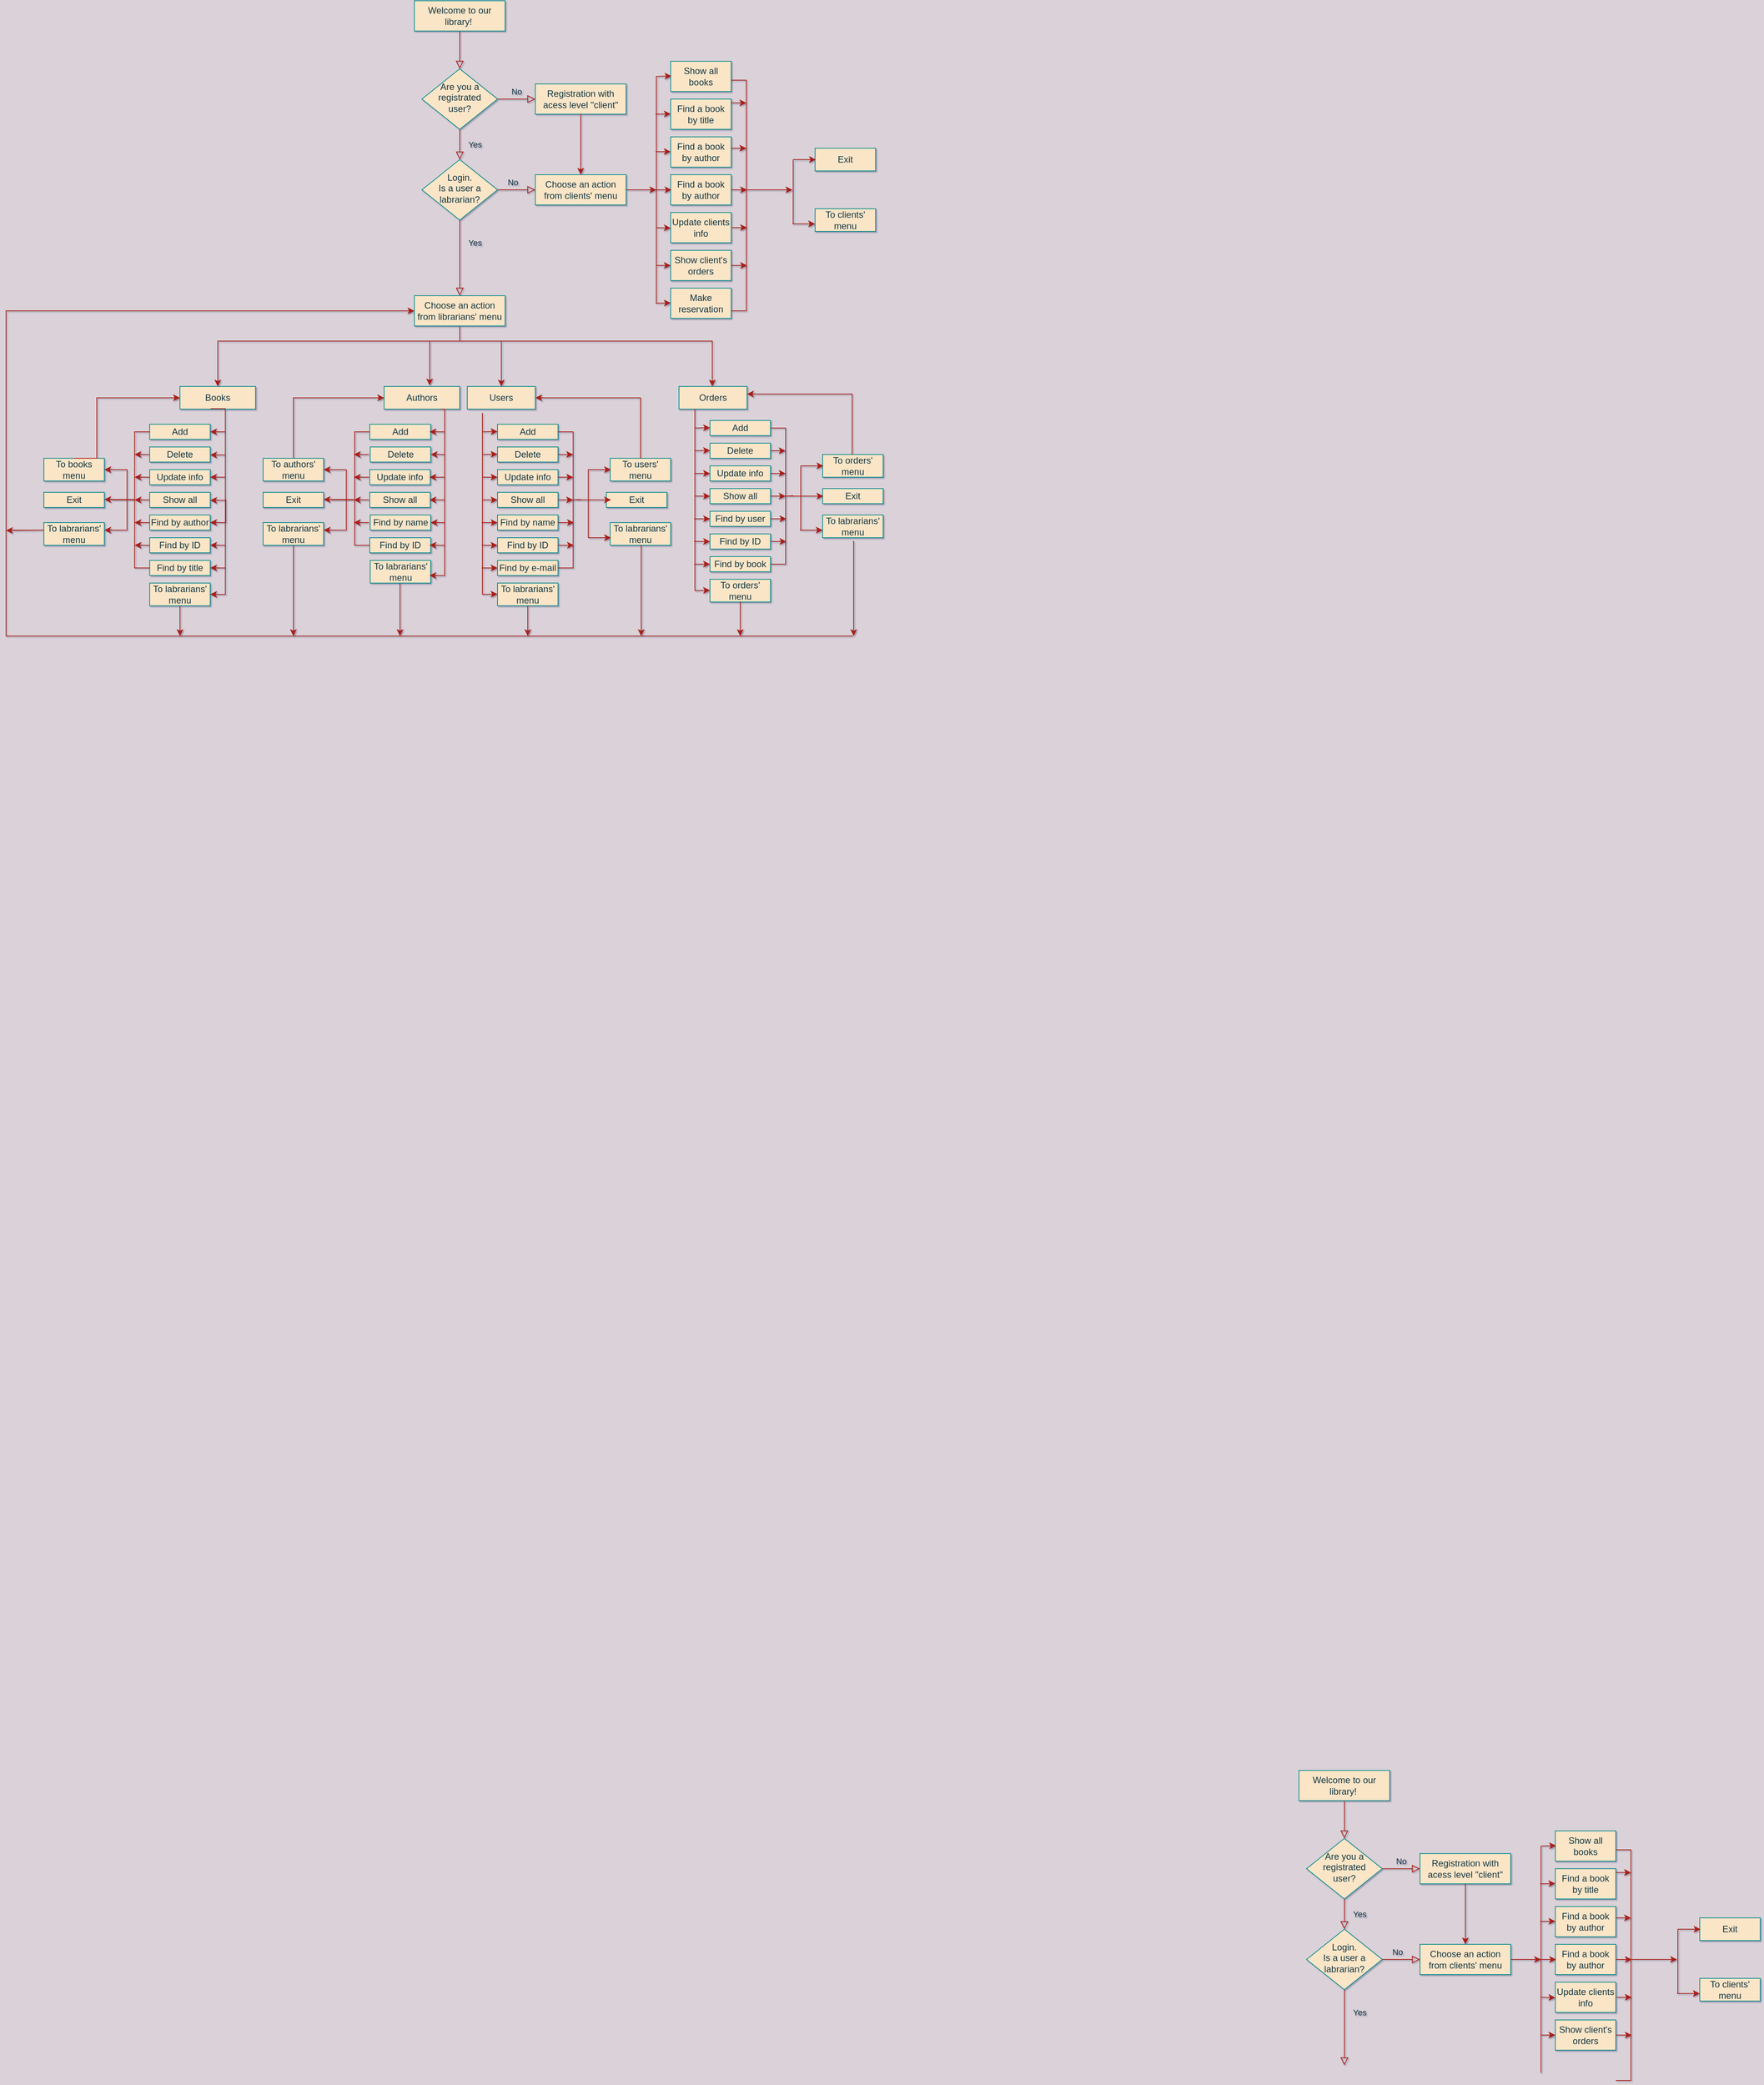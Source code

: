 <mxfile version="15.9.1" type="github">
  <diagram id="C5RBs43oDa-KdzZeNtuy" name="Page-1">
    <mxGraphModel dx="2643" dy="2804" grid="1" gridSize="10" guides="1" tooltips="1" connect="1" arrows="1" fold="1" page="1" pageScale="1" pageWidth="827" pageHeight="1169" background="#DAD2D8" math="0" shadow="1">
      <root>
        <mxCell id="WIyWlLk6GJQsqaUBKTNV-0" />
        <mxCell id="WIyWlLk6GJQsqaUBKTNV-1" parent="WIyWlLk6GJQsqaUBKTNV-0" />
        <mxCell id="WIyWlLk6GJQsqaUBKTNV-2" value="" style="html=1;jettySize=auto;orthogonalLoop=1;fontSize=11;endArrow=block;endFill=0;endSize=8;strokeWidth=1;shadow=0;labelBackgroundColor=none;edgeStyle=orthogonalEdgeStyle;strokeColor=#A8201A;fontColor=#143642;rounded=0;" parent="WIyWlLk6GJQsqaUBKTNV-1" source="WIyWlLk6GJQsqaUBKTNV-3" target="WIyWlLk6GJQsqaUBKTNV-6" edge="1">
          <mxGeometry relative="1" as="geometry" />
        </mxCell>
        <mxCell id="WIyWlLk6GJQsqaUBKTNV-3" value="Welcome to our library!&amp;nbsp;" style="whiteSpace=wrap;html=1;fontSize=12;glass=0;strokeWidth=1;shadow=0;fillColor=#FAE5C7;strokeColor=#0F8B8D;fontColor=#143642;rounded=0;" parent="WIyWlLk6GJQsqaUBKTNV-1" vertex="1">
          <mxGeometry x="160" y="80" width="120" height="40" as="geometry" />
        </mxCell>
        <mxCell id="WIyWlLk6GJQsqaUBKTNV-4" value="Yes" style="html=1;jettySize=auto;orthogonalLoop=1;fontSize=11;endArrow=block;endFill=0;endSize=8;strokeWidth=1;shadow=0;labelBackgroundColor=none;edgeStyle=orthogonalEdgeStyle;strokeColor=#A8201A;fontColor=#143642;rounded=0;" parent="WIyWlLk6GJQsqaUBKTNV-1" source="WIyWlLk6GJQsqaUBKTNV-6" target="WIyWlLk6GJQsqaUBKTNV-10" edge="1">
          <mxGeometry y="20" relative="1" as="geometry">
            <mxPoint as="offset" />
          </mxGeometry>
        </mxCell>
        <mxCell id="WIyWlLk6GJQsqaUBKTNV-5" value="No" style="edgeStyle=orthogonalEdgeStyle;html=1;jettySize=auto;orthogonalLoop=1;fontSize=11;endArrow=block;endFill=0;endSize=8;strokeWidth=1;shadow=0;labelBackgroundColor=none;strokeColor=#A8201A;fontColor=#143642;rounded=0;" parent="WIyWlLk6GJQsqaUBKTNV-1" source="WIyWlLk6GJQsqaUBKTNV-6" target="WIyWlLk6GJQsqaUBKTNV-7" edge="1">
          <mxGeometry y="10" relative="1" as="geometry">
            <mxPoint as="offset" />
          </mxGeometry>
        </mxCell>
        <mxCell id="WIyWlLk6GJQsqaUBKTNV-6" value="Are you a registrated user?" style="rhombus;whiteSpace=wrap;html=1;shadow=0;fontFamily=Helvetica;fontSize=12;align=center;strokeWidth=1;spacing=6;spacingTop=-4;fillColor=#FAE5C7;strokeColor=#0F8B8D;fontColor=#143642;rounded=0;" parent="WIyWlLk6GJQsqaUBKTNV-1" vertex="1">
          <mxGeometry x="170" y="170" width="100" height="80" as="geometry" />
        </mxCell>
        <mxCell id="WIyWlLk6GJQsqaUBKTNV-7" value="Registration with acess level &quot;client&quot;" style="whiteSpace=wrap;html=1;fontSize=12;glass=0;strokeWidth=1;shadow=0;fillColor=#FAE5C7;strokeColor=#0F8B8D;fontColor=#143642;rounded=0;" parent="WIyWlLk6GJQsqaUBKTNV-1" vertex="1">
          <mxGeometry x="320" y="190" width="120" height="40" as="geometry" />
        </mxCell>
        <mxCell id="WIyWlLk6GJQsqaUBKTNV-8" value="No" style="html=1;jettySize=auto;orthogonalLoop=1;fontSize=11;endArrow=block;endFill=0;endSize=8;strokeWidth=1;shadow=0;labelBackgroundColor=none;edgeStyle=orthogonalEdgeStyle;strokeColor=#A8201A;fontColor=#143642;rounded=0;" parent="WIyWlLk6GJQsqaUBKTNV-1" source="WIyWlLk6GJQsqaUBKTNV-10" edge="1">
          <mxGeometry x="-1" y="86" relative="1" as="geometry">
            <mxPoint x="-16" y="-50" as="offset" />
            <mxPoint x="220" y="470" as="targetPoint" />
          </mxGeometry>
        </mxCell>
        <mxCell id="WIyWlLk6GJQsqaUBKTNV-9" value="Yes" style="edgeStyle=orthogonalEdgeStyle;html=1;jettySize=auto;orthogonalLoop=1;fontSize=11;endArrow=block;endFill=0;endSize=8;strokeWidth=1;shadow=0;labelBackgroundColor=none;strokeColor=#A8201A;fontColor=#143642;rounded=0;" parent="WIyWlLk6GJQsqaUBKTNV-1" source="WIyWlLk6GJQsqaUBKTNV-10" target="WIyWlLk6GJQsqaUBKTNV-12" edge="1">
          <mxGeometry x="-1" y="-76" relative="1" as="geometry">
            <mxPoint x="-30" y="-6" as="offset" />
          </mxGeometry>
        </mxCell>
        <mxCell id="WIyWlLk6GJQsqaUBKTNV-10" value="Login. &lt;br&gt;Is a user a labrarian?" style="rhombus;whiteSpace=wrap;html=1;shadow=0;fontFamily=Helvetica;fontSize=12;align=center;strokeWidth=1;spacing=6;spacingTop=-4;fillColor=#FAE5C7;strokeColor=#0F8B8D;fontColor=#143642;rounded=0;" parent="WIyWlLk6GJQsqaUBKTNV-1" vertex="1">
          <mxGeometry x="170" y="290" width="100" height="80" as="geometry" />
        </mxCell>
        <mxCell id="VUuJxfTxhFCesFp1tUoB-286" value="" style="edgeStyle=none;orthogonalLoop=1;jettySize=auto;html=1;strokeColor=#A8201A;fontColor=#143642;labelBackgroundColor=#DAD2D8;rounded=0;" edge="1" parent="WIyWlLk6GJQsqaUBKTNV-1" source="WIyWlLk6GJQsqaUBKTNV-12">
          <mxGeometry relative="1" as="geometry">
            <mxPoint x="480" y="330" as="targetPoint" />
          </mxGeometry>
        </mxCell>
        <mxCell id="WIyWlLk6GJQsqaUBKTNV-12" value="Choose an action from clients&#39; menu" style="whiteSpace=wrap;html=1;fontSize=12;glass=0;strokeWidth=1;shadow=0;fillColor=#FAE5C7;strokeColor=#0F8B8D;fontColor=#143642;rounded=0;" parent="WIyWlLk6GJQsqaUBKTNV-1" vertex="1">
          <mxGeometry x="320" y="310" width="120" height="40" as="geometry" />
        </mxCell>
        <mxCell id="VUuJxfTxhFCesFp1tUoB-210" value="" style="edgeStyle=orthogonalEdgeStyle;orthogonalLoop=1;jettySize=auto;html=1;entryX=0.5;entryY=0;entryDx=0;entryDy=0;exitX=0.5;exitY=1;exitDx=0;exitDy=0;strokeColor=#A8201A;fontColor=#143642;labelBackgroundColor=#DAD2D8;rounded=0;" edge="1" parent="WIyWlLk6GJQsqaUBKTNV-1" source="WIyWlLk6GJQsqaUBKTNV-7" target="WIyWlLk6GJQsqaUBKTNV-12">
          <mxGeometry relative="1" as="geometry">
            <mxPoint x="380" y="250" as="sourcePoint" />
            <mxPoint x="380" y="290" as="targetPoint" />
            <Array as="points" />
          </mxGeometry>
        </mxCell>
        <mxCell id="VUuJxfTxhFCesFp1tUoB-285" value="Find a book by author" style="whiteSpace=wrap;html=1;shadow=0;strokeWidth=1;glass=0;fillColor=#FAE5C7;strokeColor=#0F8B8D;fontColor=#143642;rounded=0;" vertex="1" parent="WIyWlLk6GJQsqaUBKTNV-1">
          <mxGeometry x="499" y="310" width="80" height="40" as="geometry" />
        </mxCell>
        <mxCell id="VUuJxfTxhFCesFp1tUoB-290" style="edgeStyle=none;orthogonalLoop=1;jettySize=auto;html=1;exitX=0;exitY=1;exitDx=0;exitDy=0;strokeColor=#A8201A;fontColor=#143642;labelBackgroundColor=#DAD2D8;rounded=0;" edge="1" parent="WIyWlLk6GJQsqaUBKTNV-1">
          <mxGeometry relative="1" as="geometry">
            <mxPoint x="550" y="410" as="sourcePoint" />
            <mxPoint x="550" y="410" as="targetPoint" />
          </mxGeometry>
        </mxCell>
        <mxCell id="VUuJxfTxhFCesFp1tUoB-291" value="Show all books" style="whiteSpace=wrap;html=1;shadow=0;strokeWidth=1;glass=0;fillColor=#FAE5C7;strokeColor=#0F8B8D;fontColor=#143642;rounded=0;" vertex="1" parent="WIyWlLk6GJQsqaUBKTNV-1">
          <mxGeometry x="499" y="160" width="80" height="40" as="geometry" />
        </mxCell>
        <mxCell id="VUuJxfTxhFCesFp1tUoB-292" value="Find a book by title" style="whiteSpace=wrap;html=1;shadow=0;strokeWidth=1;glass=0;fillColor=#FAE5C7;strokeColor=#0F8B8D;fontColor=#143642;rounded=0;" vertex="1" parent="WIyWlLk6GJQsqaUBKTNV-1">
          <mxGeometry x="499" y="210" width="80" height="40" as="geometry" />
        </mxCell>
        <mxCell id="VUuJxfTxhFCesFp1tUoB-293" value="Find a book by author" style="whiteSpace=wrap;html=1;shadow=0;strokeWidth=1;glass=0;fillColor=#FAE5C7;strokeColor=#0F8B8D;fontColor=#143642;rounded=0;" vertex="1" parent="WIyWlLk6GJQsqaUBKTNV-1">
          <mxGeometry x="499" y="260" width="80" height="40" as="geometry" />
        </mxCell>
        <mxCell id="VUuJxfTxhFCesFp1tUoB-294" value="Show client&#39;s orders" style="whiteSpace=wrap;html=1;shadow=0;strokeWidth=1;glass=0;fillColor=#FAE5C7;strokeColor=#0F8B8D;fontColor=#143642;rounded=0;" vertex="1" parent="WIyWlLk6GJQsqaUBKTNV-1">
          <mxGeometry x="499" y="410" width="80" height="40" as="geometry" />
        </mxCell>
        <mxCell id="VUuJxfTxhFCesFp1tUoB-295" value="Update clients info" style="whiteSpace=wrap;html=1;shadow=0;strokeWidth=1;glass=0;fillColor=#FAE5C7;strokeColor=#0F8B8D;fontColor=#143642;rounded=0;" vertex="1" parent="WIyWlLk6GJQsqaUBKTNV-1">
          <mxGeometry x="499" y="360" width="80" height="40" as="geometry" />
        </mxCell>
        <mxCell id="VUuJxfTxhFCesFp1tUoB-298" value="" style="endArrow=none;html=1;strokeColor=#A8201A;fontColor=#143642;labelBackgroundColor=#DAD2D8;rounded=0;" edge="1" parent="WIyWlLk6GJQsqaUBKTNV-1">
          <mxGeometry width="50" height="50" relative="1" as="geometry">
            <mxPoint x="480" y="180" as="sourcePoint" />
            <mxPoint x="480" y="480" as="targetPoint" />
            <Array as="points">
              <mxPoint x="480" y="320" />
              <mxPoint x="480" y="360" />
            </Array>
          </mxGeometry>
        </mxCell>
        <mxCell id="VUuJxfTxhFCesFp1tUoB-306" style="edgeStyle=none;orthogonalLoop=1;jettySize=auto;html=1;strokeColor=#A8201A;fontColor=#143642;labelBackgroundColor=#DAD2D8;rounded=0;" edge="1" parent="WIyWlLk6GJQsqaUBKTNV-1">
          <mxGeometry relative="1" as="geometry">
            <mxPoint x="499" y="229.5" as="targetPoint" />
            <mxPoint x="479" y="230" as="sourcePoint" />
          </mxGeometry>
        </mxCell>
        <mxCell id="VUuJxfTxhFCesFp1tUoB-308" style="edgeStyle=none;orthogonalLoop=1;jettySize=auto;html=1;strokeColor=#A8201A;fontColor=#143642;labelBackgroundColor=#DAD2D8;rounded=0;" edge="1" parent="WIyWlLk6GJQsqaUBKTNV-1">
          <mxGeometry relative="1" as="geometry">
            <mxPoint x="499" y="279.5" as="targetPoint" />
            <mxPoint x="479" y="279.5" as="sourcePoint" />
          </mxGeometry>
        </mxCell>
        <mxCell id="VUuJxfTxhFCesFp1tUoB-309" style="edgeStyle=none;orthogonalLoop=1;jettySize=auto;html=1;strokeColor=#A8201A;fontColor=#143642;labelBackgroundColor=#DAD2D8;rounded=0;" edge="1" parent="WIyWlLk6GJQsqaUBKTNV-1">
          <mxGeometry relative="1" as="geometry">
            <mxPoint x="500" y="179.5" as="targetPoint" />
            <mxPoint x="480" y="180" as="sourcePoint" />
            <Array as="points">
              <mxPoint x="480" y="179.5" />
            </Array>
          </mxGeometry>
        </mxCell>
        <mxCell id="VUuJxfTxhFCesFp1tUoB-310" style="edgeStyle=none;orthogonalLoop=1;jettySize=auto;html=1;entryX=0;entryY=0.5;entryDx=0;entryDy=0;strokeColor=#A8201A;fontColor=#143642;labelBackgroundColor=#DAD2D8;rounded=0;" edge="1" parent="WIyWlLk6GJQsqaUBKTNV-1" target="VUuJxfTxhFCesFp1tUoB-294">
          <mxGeometry relative="1" as="geometry">
            <mxPoint x="511" y="429.5" as="targetPoint" />
            <mxPoint x="490" y="430" as="sourcePoint" />
            <Array as="points">
              <mxPoint x="480" y="430" />
              <mxPoint x="490" y="430" />
            </Array>
          </mxGeometry>
        </mxCell>
        <mxCell id="VUuJxfTxhFCesFp1tUoB-311" style="edgeStyle=none;orthogonalLoop=1;jettySize=auto;html=1;strokeColor=#A8201A;fontColor=#143642;labelBackgroundColor=#DAD2D8;rounded=0;" edge="1" parent="WIyWlLk6GJQsqaUBKTNV-1">
          <mxGeometry relative="1" as="geometry">
            <mxPoint x="499" y="380" as="targetPoint" />
            <mxPoint x="480" y="380" as="sourcePoint" />
            <Array as="points">
              <mxPoint x="499" y="380.5" />
            </Array>
          </mxGeometry>
        </mxCell>
        <mxCell id="VUuJxfTxhFCesFp1tUoB-312" style="edgeStyle=none;orthogonalLoop=1;jettySize=auto;html=1;strokeColor=#A8201A;fontColor=#143642;labelBackgroundColor=#DAD2D8;rounded=0;" edge="1" parent="WIyWlLk6GJQsqaUBKTNV-1">
          <mxGeometry relative="1" as="geometry">
            <mxPoint x="500" y="330" as="targetPoint" />
            <mxPoint x="480" y="330" as="sourcePoint" />
          </mxGeometry>
        </mxCell>
        <mxCell id="VUuJxfTxhFCesFp1tUoB-313" style="edgeStyle=none;orthogonalLoop=1;jettySize=auto;html=1;entryX=1;entryY=0.75;entryDx=0;entryDy=0;strokeColor=#A8201A;fontColor=#143642;labelBackgroundColor=#DAD2D8;rounded=0;" edge="1" parent="WIyWlLk6GJQsqaUBKTNV-1">
          <mxGeometry relative="1" as="geometry">
            <mxPoint x="579" y="220" as="sourcePoint" />
            <mxPoint x="579" y="220" as="targetPoint" />
          </mxGeometry>
        </mxCell>
        <mxCell id="VUuJxfTxhFCesFp1tUoB-314" value="To clients&#39; menu" style="whiteSpace=wrap;html=1;fillColor=#FAE5C7;strokeColor=#0F8B8D;fontColor=#143642;rounded=0;" vertex="1" parent="WIyWlLk6GJQsqaUBKTNV-1">
          <mxGeometry x="690" y="355" width="80" height="30" as="geometry" />
        </mxCell>
        <mxCell id="VUuJxfTxhFCesFp1tUoB-316" value="Exit" style="whiteSpace=wrap;html=1;fillColor=#FAE5C7;strokeColor=#0F8B8D;fontColor=#143642;rounded=0;" vertex="1" parent="WIyWlLk6GJQsqaUBKTNV-1">
          <mxGeometry x="690" y="275" width="80" height="30" as="geometry" />
        </mxCell>
        <mxCell id="VUuJxfTxhFCesFp1tUoB-317" value="" style="endArrow=none;html=1;entryX=1;entryY=0.5;entryDx=0;entryDy=0;exitX=1;exitY=0.75;exitDx=0;exitDy=0;strokeColor=#A8201A;fontColor=#143642;labelBackgroundColor=#DAD2D8;rounded=0;" edge="1" parent="WIyWlLk6GJQsqaUBKTNV-1">
          <mxGeometry width="50" height="50" relative="1" as="geometry">
            <mxPoint x="579" y="490" as="sourcePoint" />
            <mxPoint x="579" y="185" as="targetPoint" />
            <Array as="points">
              <mxPoint x="599" y="490" />
              <mxPoint x="599" y="285" />
              <mxPoint x="599" y="185" />
            </Array>
          </mxGeometry>
        </mxCell>
        <mxCell id="VUuJxfTxhFCesFp1tUoB-318" style="edgeStyle=none;orthogonalLoop=1;jettySize=auto;html=1;exitX=1;exitY=0.5;exitDx=0;exitDy=0;strokeColor=#A8201A;fontColor=#143642;labelBackgroundColor=#DAD2D8;rounded=0;" edge="1" parent="WIyWlLk6GJQsqaUBKTNV-1">
          <mxGeometry relative="1" as="geometry">
            <mxPoint x="599" y="215" as="targetPoint" />
            <mxPoint x="579" y="215" as="sourcePoint" />
          </mxGeometry>
        </mxCell>
        <mxCell id="VUuJxfTxhFCesFp1tUoB-320" style="edgeStyle=none;orthogonalLoop=1;jettySize=auto;html=1;strokeColor=#A8201A;fontColor=#143642;labelBackgroundColor=#DAD2D8;rounded=0;" edge="1" parent="WIyWlLk6GJQsqaUBKTNV-1">
          <mxGeometry relative="1" as="geometry">
            <mxPoint x="599" y="275" as="targetPoint" />
            <mxPoint x="579" y="275" as="sourcePoint" />
            <Array as="points">
              <mxPoint x="579" y="275" />
            </Array>
          </mxGeometry>
        </mxCell>
        <mxCell id="VUuJxfTxhFCesFp1tUoB-321" style="edgeStyle=none;orthogonalLoop=1;jettySize=auto;html=1;exitX=1;exitY=0.5;exitDx=0;exitDy=0;strokeColor=#A8201A;fontColor=#143642;labelBackgroundColor=#DAD2D8;rounded=0;" edge="1" parent="WIyWlLk6GJQsqaUBKTNV-1" source="VUuJxfTxhFCesFp1tUoB-294">
          <mxGeometry relative="1" as="geometry">
            <mxPoint x="600" y="430" as="targetPoint" />
            <mxPoint x="579" y="305" as="sourcePoint" />
          </mxGeometry>
        </mxCell>
        <mxCell id="VUuJxfTxhFCesFp1tUoB-322" style="edgeStyle=none;orthogonalLoop=1;jettySize=auto;html=1;exitX=1;exitY=0.5;exitDx=0;exitDy=0;exitPerimeter=0;strokeColor=#A8201A;fontColor=#143642;labelBackgroundColor=#DAD2D8;rounded=0;" edge="1" parent="WIyWlLk6GJQsqaUBKTNV-1" source="VUuJxfTxhFCesFp1tUoB-285">
          <mxGeometry relative="1" as="geometry">
            <mxPoint x="600" y="330" as="targetPoint" />
            <mxPoint x="579" y="335" as="sourcePoint" />
            <Array as="points">
              <mxPoint x="590" y="330" />
              <mxPoint x="600" y="330" />
            </Array>
          </mxGeometry>
        </mxCell>
        <mxCell id="VUuJxfTxhFCesFp1tUoB-324" value="" style="endArrow=none;html=1;strokeColor=#A8201A;fontColor=#143642;labelBackgroundColor=#DAD2D8;rounded=0;" edge="1" parent="WIyWlLk6GJQsqaUBKTNV-1">
          <mxGeometry width="50" height="50" relative="1" as="geometry">
            <mxPoint x="661" y="375" as="sourcePoint" />
            <mxPoint x="661" y="290" as="targetPoint" />
          </mxGeometry>
        </mxCell>
        <mxCell id="VUuJxfTxhFCesFp1tUoB-325" value="" style="edgeStyle=orthogonalEdgeStyle;orthogonalLoop=1;jettySize=auto;html=1;strokeColor=#A8201A;fontColor=#143642;labelBackgroundColor=#DAD2D8;rounded=0;" edge="1" parent="WIyWlLk6GJQsqaUBKTNV-1">
          <mxGeometry relative="1" as="geometry">
            <mxPoint x="671" y="290" as="sourcePoint" />
            <mxPoint x="691" y="290" as="targetPoint" />
            <Array as="points">
              <mxPoint x="661" y="290" />
              <mxPoint x="661" y="290" />
            </Array>
          </mxGeometry>
        </mxCell>
        <mxCell id="VUuJxfTxhFCesFp1tUoB-326" value="" style="edgeStyle=orthogonalEdgeStyle;orthogonalLoop=1;jettySize=auto;html=1;strokeColor=#A8201A;fontColor=#143642;labelBackgroundColor=#DAD2D8;rounded=0;" edge="1" parent="WIyWlLk6GJQsqaUBKTNV-1">
          <mxGeometry relative="1" as="geometry">
            <mxPoint x="660" y="375" as="sourcePoint" />
            <mxPoint x="690" y="375" as="targetPoint" />
            <Array as="points">
              <mxPoint x="690" y="375" />
              <mxPoint x="690" y="375" />
            </Array>
          </mxGeometry>
        </mxCell>
        <mxCell id="VUuJxfTxhFCesFp1tUoB-327" style="edgeStyle=none;orthogonalLoop=1;jettySize=auto;html=1;strokeColor=#A8201A;fontColor=#143642;labelBackgroundColor=#DAD2D8;rounded=0;" edge="1" parent="WIyWlLk6GJQsqaUBKTNV-1">
          <mxGeometry relative="1" as="geometry">
            <mxPoint x="600" y="380" as="targetPoint" />
            <mxPoint x="580" y="380" as="sourcePoint" />
          </mxGeometry>
        </mxCell>
        <mxCell id="VUuJxfTxhFCesFp1tUoB-328" style="edgeStyle=none;orthogonalLoop=1;jettySize=auto;html=1;strokeColor=#A8201A;fontColor=#143642;labelBackgroundColor=#DAD2D8;rounded=0;" edge="1" parent="WIyWlLk6GJQsqaUBKTNV-1">
          <mxGeometry relative="1" as="geometry">
            <mxPoint x="660" y="330" as="targetPoint" />
            <mxPoint x="600" y="330" as="sourcePoint" />
            <Array as="points" />
          </mxGeometry>
        </mxCell>
        <mxCell id="VUuJxfTxhFCesFp1tUoB-886" value="" style="html=1;jettySize=auto;orthogonalLoop=1;fontSize=11;endArrow=block;endFill=0;endSize=8;strokeWidth=1;shadow=0;labelBackgroundColor=none;edgeStyle=orthogonalEdgeStyle;strokeColor=#A8201A;fontColor=#143642;rounded=0;" edge="1" parent="WIyWlLk6GJQsqaUBKTNV-1" source="VUuJxfTxhFCesFp1tUoB-887" target="VUuJxfTxhFCesFp1tUoB-890">
          <mxGeometry relative="1" as="geometry" />
        </mxCell>
        <mxCell id="VUuJxfTxhFCesFp1tUoB-887" value="Welcome to our library!&amp;nbsp;" style="whiteSpace=wrap;html=1;fontSize=12;glass=0;strokeWidth=1;shadow=0;fillColor=#FAE5C7;strokeColor=#0F8B8D;fontColor=#143642;rounded=0;" vertex="1" parent="WIyWlLk6GJQsqaUBKTNV-1">
          <mxGeometry x="-1010" y="-2260" width="120" height="40" as="geometry" />
        </mxCell>
        <mxCell id="VUuJxfTxhFCesFp1tUoB-888" value="Yes" style="html=1;jettySize=auto;orthogonalLoop=1;fontSize=11;endArrow=block;endFill=0;endSize=8;strokeWidth=1;shadow=0;labelBackgroundColor=none;edgeStyle=orthogonalEdgeStyle;strokeColor=#A8201A;fontColor=#143642;rounded=0;" edge="1" parent="WIyWlLk6GJQsqaUBKTNV-1" source="VUuJxfTxhFCesFp1tUoB-890" target="VUuJxfTxhFCesFp1tUoB-894">
          <mxGeometry y="20" relative="1" as="geometry">
            <mxPoint as="offset" />
          </mxGeometry>
        </mxCell>
        <mxCell id="VUuJxfTxhFCesFp1tUoB-889" value="No" style="edgeStyle=orthogonalEdgeStyle;html=1;jettySize=auto;orthogonalLoop=1;fontSize=11;endArrow=block;endFill=0;endSize=8;strokeWidth=1;shadow=0;labelBackgroundColor=none;strokeColor=#A8201A;fontColor=#143642;rounded=0;" edge="1" parent="WIyWlLk6GJQsqaUBKTNV-1" source="VUuJxfTxhFCesFp1tUoB-890" target="VUuJxfTxhFCesFp1tUoB-891">
          <mxGeometry y="10" relative="1" as="geometry">
            <mxPoint as="offset" />
          </mxGeometry>
        </mxCell>
        <mxCell id="VUuJxfTxhFCesFp1tUoB-890" value="Are you a registrated user?" style="rhombus;whiteSpace=wrap;html=1;shadow=0;fontFamily=Helvetica;fontSize=12;align=center;strokeWidth=1;spacing=6;spacingTop=-4;fillColor=#FAE5C7;strokeColor=#0F8B8D;fontColor=#143642;rounded=0;" vertex="1" parent="WIyWlLk6GJQsqaUBKTNV-1">
          <mxGeometry x="-1000" y="-2170" width="100" height="80" as="geometry" />
        </mxCell>
        <mxCell id="VUuJxfTxhFCesFp1tUoB-891" value="Registration with acess level &quot;client&quot;" style="whiteSpace=wrap;html=1;fontSize=12;glass=0;strokeWidth=1;shadow=0;fillColor=#FAE5C7;strokeColor=#0F8B8D;fontColor=#143642;rounded=0;" vertex="1" parent="WIyWlLk6GJQsqaUBKTNV-1">
          <mxGeometry x="-850" y="-2150" width="120" height="40" as="geometry" />
        </mxCell>
        <mxCell id="VUuJxfTxhFCesFp1tUoB-892" value="No" style="html=1;jettySize=auto;orthogonalLoop=1;fontSize=11;endArrow=block;endFill=0;endSize=8;strokeWidth=1;shadow=0;labelBackgroundColor=none;edgeStyle=orthogonalEdgeStyle;strokeColor=#A8201A;fontColor=#143642;rounded=0;" edge="1" parent="WIyWlLk6GJQsqaUBKTNV-1" source="VUuJxfTxhFCesFp1tUoB-894" target="VUuJxfTxhFCesFp1tUoB-897">
          <mxGeometry x="-1" y="86" relative="1" as="geometry">
            <mxPoint x="-16" y="-50" as="offset" />
          </mxGeometry>
        </mxCell>
        <mxCell id="VUuJxfTxhFCesFp1tUoB-893" value="Yes" style="edgeStyle=orthogonalEdgeStyle;html=1;jettySize=auto;orthogonalLoop=1;fontSize=11;endArrow=block;endFill=0;endSize=8;strokeWidth=1;shadow=0;labelBackgroundColor=none;strokeColor=#A8201A;fontColor=#143642;rounded=0;" edge="1" parent="WIyWlLk6GJQsqaUBKTNV-1" source="VUuJxfTxhFCesFp1tUoB-894" target="VUuJxfTxhFCesFp1tUoB-899">
          <mxGeometry x="-1" y="-76" relative="1" as="geometry">
            <mxPoint x="-30" y="-6" as="offset" />
            <mxPoint x="-850" y="-1985" as="targetPoint" />
          </mxGeometry>
        </mxCell>
        <mxCell id="VUuJxfTxhFCesFp1tUoB-894" value="Login. &lt;br&gt;Is a user a labrarian?" style="rhombus;whiteSpace=wrap;html=1;shadow=0;fontFamily=Helvetica;fontSize=12;align=center;strokeWidth=1;spacing=6;spacingTop=-4;fillColor=#FAE5C7;strokeColor=#0F8B8D;fontColor=#143642;rounded=0;" vertex="1" parent="WIyWlLk6GJQsqaUBKTNV-1">
          <mxGeometry x="-1000" y="-2050" width="100" height="80" as="geometry" />
        </mxCell>
        <mxCell id="VUuJxfTxhFCesFp1tUoB-895" value="" style="edgeStyle=orthogonalEdgeStyle;orthogonalLoop=1;jettySize=auto;html=1;entryX=0.602;entryY=-0.047;entryDx=0;entryDy=0;entryPerimeter=0;strokeColor=#A8201A;fontColor=#143642;labelBackgroundColor=#DAD2D8;rounded=0;" edge="1" parent="WIyWlLk6GJQsqaUBKTNV-1" target="VUuJxfTxhFCesFp1tUoB-901">
          <mxGeometry relative="1" as="geometry">
            <mxPoint x="-950" y="-1810" as="sourcePoint" />
            <mxPoint x="-950" y="-1750" as="targetPoint" />
            <Array as="points">
              <mxPoint x="-990" y="-1810" />
            </Array>
          </mxGeometry>
        </mxCell>
        <mxCell id="VUuJxfTxhFCesFp1tUoB-896" value="" style="edgeStyle=orthogonalEdgeStyle;orthogonalLoop=1;jettySize=auto;html=1;strokeColor=#A8201A;fontColor=#143642;labelBackgroundColor=#DAD2D8;rounded=0;" edge="1" parent="WIyWlLk6GJQsqaUBKTNV-1" source="VUuJxfTxhFCesFp1tUoB-897" target="VUuJxfTxhFCesFp1tUoB-900">
          <mxGeometry relative="1" as="geometry">
            <Array as="points">
              <mxPoint x="-950" y="-1810" />
              <mxPoint x="-1270" y="-1810" />
            </Array>
          </mxGeometry>
        </mxCell>
        <mxCell id="VUuJxfTxhFCesFp1tUoB-897" value="Choose an action from librarians&#39; menu" style="whiteSpace=wrap;html=1;fontSize=12;glass=0;strokeWidth=1;shadow=0;fillColor=#FAE5C7;strokeColor=#0F8B8D;fontColor=#143642;rounded=0;" vertex="1" parent="WIyWlLk6GJQsqaUBKTNV-1">
          <mxGeometry x="-1010" y="-1870" width="120" height="40" as="geometry" />
        </mxCell>
        <mxCell id="VUuJxfTxhFCesFp1tUoB-898" value="" style="edgeStyle=none;orthogonalLoop=1;jettySize=auto;html=1;strokeColor=#A8201A;fontColor=#143642;labelBackgroundColor=#DAD2D8;rounded=0;" edge="1" parent="WIyWlLk6GJQsqaUBKTNV-1" source="VUuJxfTxhFCesFp1tUoB-899">
          <mxGeometry relative="1" as="geometry">
            <mxPoint x="-690" y="-2010" as="targetPoint" />
          </mxGeometry>
        </mxCell>
        <mxCell id="VUuJxfTxhFCesFp1tUoB-899" value="Choose an action from clients&#39; menu" style="whiteSpace=wrap;html=1;fontSize=12;glass=0;strokeWidth=1;shadow=0;fillColor=#FAE5C7;strokeColor=#0F8B8D;fontColor=#143642;rounded=0;" vertex="1" parent="WIyWlLk6GJQsqaUBKTNV-1">
          <mxGeometry x="-850" y="-2030" width="120" height="40" as="geometry" />
        </mxCell>
        <mxCell id="VUuJxfTxhFCesFp1tUoB-900" value="Books" style="whiteSpace=wrap;html=1;shadow=0;strokeWidth=1;glass=0;fillColor=#FAE5C7;strokeColor=#0F8B8D;fontColor=#143642;rounded=0;" vertex="1" parent="WIyWlLk6GJQsqaUBKTNV-1">
          <mxGeometry x="-1320" y="-1750" width="100" height="30" as="geometry" />
        </mxCell>
        <mxCell id="VUuJxfTxhFCesFp1tUoB-901" value="Authors" style="whiteSpace=wrap;html=1;rotation=0;fillColor=#FAE5C7;strokeColor=#0F8B8D;fontColor=#143642;rounded=0;" vertex="1" parent="WIyWlLk6GJQsqaUBKTNV-1">
          <mxGeometry x="-1050" y="-1750" width="100" height="30" as="geometry" />
        </mxCell>
        <mxCell id="VUuJxfTxhFCesFp1tUoB-902" value="Users" style="whiteSpace=wrap;html=1;fillColor=#FAE5C7;strokeColor=#0F8B8D;fontColor=#143642;rounded=0;" vertex="1" parent="WIyWlLk6GJQsqaUBKTNV-1">
          <mxGeometry x="-940" y="-1750" width="90" height="30" as="geometry" />
        </mxCell>
        <mxCell id="VUuJxfTxhFCesFp1tUoB-903" value="Orders" style="whiteSpace=wrap;html=1;fillColor=#FAE5C7;strokeColor=#0F8B8D;fontColor=#143642;rounded=0;" vertex="1" parent="WIyWlLk6GJQsqaUBKTNV-1">
          <mxGeometry x="-660" y="-1750" width="90" height="30" as="geometry" />
        </mxCell>
        <mxCell id="VUuJxfTxhFCesFp1tUoB-904" value="" style="edgeStyle=orthogonalEdgeStyle;orthogonalLoop=1;jettySize=auto;html=1;entryX=0.5;entryY=0;entryDx=0;entryDy=0;strokeColor=#A8201A;fontColor=#143642;labelBackgroundColor=#DAD2D8;rounded=0;" edge="1" parent="WIyWlLk6GJQsqaUBKTNV-1">
          <mxGeometry relative="1" as="geometry">
            <mxPoint x="-900" y="-1810" as="sourcePoint" />
            <mxPoint x="-616" y="-1750" as="targetPoint" />
            <Array as="points">
              <mxPoint x="-616" y="-1810" />
            </Array>
          </mxGeometry>
        </mxCell>
        <mxCell id="VUuJxfTxhFCesFp1tUoB-905" value="" style="edgeStyle=orthogonalEdgeStyle;orthogonalLoop=1;jettySize=auto;html=1;entryX=0.5;entryY=0;entryDx=0;entryDy=0;strokeColor=#A8201A;fontColor=#143642;labelBackgroundColor=#DAD2D8;rounded=0;" edge="1" parent="WIyWlLk6GJQsqaUBKTNV-1" target="VUuJxfTxhFCesFp1tUoB-902">
          <mxGeometry relative="1" as="geometry">
            <mxPoint x="-980" y="-1810" as="sourcePoint" />
            <mxPoint x="-870" y="-1750" as="targetPoint" />
            <Array as="points">
              <mxPoint x="-895" y="-1810" />
            </Array>
          </mxGeometry>
        </mxCell>
        <mxCell id="VUuJxfTxhFCesFp1tUoB-906" value="" style="edgeStyle=orthogonalEdgeStyle;orthogonalLoop=1;jettySize=auto;html=1;exitX=0.406;exitY=0.98;exitDx=0;exitDy=0;exitPerimeter=0;strokeColor=#A8201A;fontColor=#143642;labelBackgroundColor=#DAD2D8;rounded=0;" edge="1" parent="WIyWlLk6GJQsqaUBKTNV-1" source="VUuJxfTxhFCesFp1tUoB-900">
          <mxGeometry relative="1" as="geometry">
            <mxPoint x="-1250" y="-1660" as="sourcePoint" />
            <mxPoint x="-1280" y="-1690" as="targetPoint" />
            <Array as="points">
              <mxPoint x="-1260" y="-1721" />
              <mxPoint x="-1260" y="-1690" />
            </Array>
          </mxGeometry>
        </mxCell>
        <mxCell id="VUuJxfTxhFCesFp1tUoB-907" value="" style="edgeStyle=orthogonalEdgeStyle;orthogonalLoop=1;jettySize=auto;html=1;strokeColor=#A8201A;fontColor=#143642;labelBackgroundColor=#DAD2D8;rounded=0;" edge="1" parent="WIyWlLk6GJQsqaUBKTNV-1">
          <mxGeometry relative="1" as="geometry">
            <mxPoint x="-1260" y="-1690" as="sourcePoint" />
            <mxPoint x="-1280" y="-1659.4" as="targetPoint" />
            <Array as="points">
              <mxPoint x="-1260" y="-1690" />
              <mxPoint x="-1260" y="-1659" />
            </Array>
          </mxGeometry>
        </mxCell>
        <mxCell id="VUuJxfTxhFCesFp1tUoB-908" style="edgeStyle=orthogonalEdgeStyle;orthogonalLoop=1;jettySize=auto;html=1;exitX=0.75;exitY=1;exitDx=0;exitDy=0;entryX=0.75;entryY=1;entryDx=0;entryDy=0;strokeColor=#A8201A;fontColor=#143642;labelBackgroundColor=#DAD2D8;rounded=0;" edge="1" parent="WIyWlLk6GJQsqaUBKTNV-1" source="VUuJxfTxhFCesFp1tUoB-909" target="VUuJxfTxhFCesFp1tUoB-909">
          <mxGeometry relative="1" as="geometry">
            <mxPoint x="-1110" y="-1640" as="targetPoint" />
          </mxGeometry>
        </mxCell>
        <mxCell id="VUuJxfTxhFCesFp1tUoB-909" value="To labrarians&#39; menu" style="whiteSpace=wrap;html=1;fillColor=#FAE5C7;strokeColor=#0F8B8D;fontColor=#143642;rounded=0;" vertex="1" parent="WIyWlLk6GJQsqaUBKTNV-1">
          <mxGeometry x="-1360" y="-1490" width="80" height="30" as="geometry" />
        </mxCell>
        <mxCell id="VUuJxfTxhFCesFp1tUoB-910" style="edgeStyle=none;orthogonalLoop=1;jettySize=auto;html=1;strokeColor=#A8201A;fontColor=#143642;labelBackgroundColor=#DAD2D8;rounded=0;" edge="1" parent="WIyWlLk6GJQsqaUBKTNV-1" source="VUuJxfTxhFCesFp1tUoB-911">
          <mxGeometry relative="1" as="geometry">
            <mxPoint x="-1380" y="-1660" as="targetPoint" />
          </mxGeometry>
        </mxCell>
        <mxCell id="VUuJxfTxhFCesFp1tUoB-911" value="Delete" style="whiteSpace=wrap;html=1;fillColor=#FAE5C7;strokeColor=#0F8B8D;fontColor=#143642;rounded=0;" vertex="1" parent="WIyWlLk6GJQsqaUBKTNV-1">
          <mxGeometry x="-1360" y="-1670" width="80" height="20" as="geometry" />
        </mxCell>
        <mxCell id="VUuJxfTxhFCesFp1tUoB-912" value="Delete" style="whiteSpace=wrap;html=1;fillColor=#FAE5C7;strokeColor=#0F8B8D;fontColor=#143642;rounded=0;" vertex="1" parent="WIyWlLk6GJQsqaUBKTNV-1">
          <mxGeometry x="-900" y="-1670" width="80" height="20" as="geometry" />
        </mxCell>
        <mxCell id="VUuJxfTxhFCesFp1tUoB-913" value="Add" style="whiteSpace=wrap;html=1;fillColor=#FAE5C7;strokeColor=#0F8B8D;fontColor=#143642;rounded=0;" vertex="1" parent="WIyWlLk6GJQsqaUBKTNV-1">
          <mxGeometry x="-900" y="-1700" width="80" height="20" as="geometry" />
        </mxCell>
        <mxCell id="VUuJxfTxhFCesFp1tUoB-914" value="Show all" style="whiteSpace=wrap;html=1;fillColor=#FAE5C7;strokeColor=#0F8B8D;fontColor=#143642;rounded=0;" vertex="1" parent="WIyWlLk6GJQsqaUBKTNV-1">
          <mxGeometry x="-1360" y="-1610" width="80" height="20" as="geometry" />
        </mxCell>
        <mxCell id="VUuJxfTxhFCesFp1tUoB-915" value="Update info" style="whiteSpace=wrap;html=1;fillColor=#FAE5C7;strokeColor=#0F8B8D;fontColor=#143642;rounded=0;" vertex="1" parent="WIyWlLk6GJQsqaUBKTNV-1">
          <mxGeometry x="-900" y="-1640" width="80" height="20" as="geometry" />
        </mxCell>
        <mxCell id="VUuJxfTxhFCesFp1tUoB-916" value="" style="edgeStyle=orthogonalEdgeStyle;orthogonalLoop=1;jettySize=auto;html=1;strokeColor=#A8201A;fontColor=#143642;labelBackgroundColor=#DAD2D8;rounded=0;" edge="1" parent="WIyWlLk6GJQsqaUBKTNV-1">
          <mxGeometry relative="1" as="geometry">
            <mxPoint x="-1260" y="-1630" as="sourcePoint" />
            <mxPoint x="-1280" y="-1599.4" as="targetPoint" />
            <Array as="points">
              <mxPoint x="-1260" y="-1630" />
              <mxPoint x="-1260" y="-1599" />
            </Array>
          </mxGeometry>
        </mxCell>
        <mxCell id="VUuJxfTxhFCesFp1tUoB-917" value="Find by author" style="whiteSpace=wrap;html=1;fillColor=#FAE5C7;strokeColor=#0F8B8D;fontColor=#143642;rounded=0;" vertex="1" parent="WIyWlLk6GJQsqaUBKTNV-1">
          <mxGeometry x="-1360" y="-1580" width="80" height="20" as="geometry" />
        </mxCell>
        <mxCell id="VUuJxfTxhFCesFp1tUoB-918" value="Find by ID" style="whiteSpace=wrap;html=1;fillColor=#FAE5C7;strokeColor=#0F8B8D;fontColor=#143642;rounded=0;" vertex="1" parent="WIyWlLk6GJQsqaUBKTNV-1">
          <mxGeometry x="-1360" y="-1550" width="80" height="20" as="geometry" />
        </mxCell>
        <mxCell id="VUuJxfTxhFCesFp1tUoB-919" value="Find by title" style="whiteSpace=wrap;html=1;fillColor=#FAE5C7;strokeColor=#0F8B8D;fontColor=#143642;rounded=0;" vertex="1" parent="WIyWlLk6GJQsqaUBKTNV-1">
          <mxGeometry x="-1360" y="-1520" width="80" height="20" as="geometry" />
        </mxCell>
        <mxCell id="VUuJxfTxhFCesFp1tUoB-920" value="Update info" style="whiteSpace=wrap;html=1;fillColor=#FAE5C7;strokeColor=#0F8B8D;fontColor=#143642;rounded=0;" vertex="1" parent="WIyWlLk6GJQsqaUBKTNV-1">
          <mxGeometry x="-1360" y="-1640" width="80" height="20" as="geometry" />
        </mxCell>
        <mxCell id="VUuJxfTxhFCesFp1tUoB-921" value="" style="edgeStyle=orthogonalEdgeStyle;orthogonalLoop=1;jettySize=auto;html=1;strokeColor=#A8201A;fontColor=#143642;labelBackgroundColor=#DAD2D8;rounded=0;" edge="1" parent="WIyWlLk6GJQsqaUBKTNV-1">
          <mxGeometry relative="1" as="geometry">
            <mxPoint x="-1260" y="-1660" as="sourcePoint" />
            <mxPoint x="-1280" y="-1510" as="targetPoint" />
            <Array as="points">
              <mxPoint x="-1260" y="-1510" />
            </Array>
          </mxGeometry>
        </mxCell>
        <mxCell id="VUuJxfTxhFCesFp1tUoB-922" value="" style="edgeStyle=orthogonalEdgeStyle;orthogonalLoop=1;jettySize=auto;html=1;entryX=0;entryY=0.5;entryDx=0;entryDy=0;strokeColor=#A8201A;fontColor=#143642;labelBackgroundColor=#DAD2D8;rounded=0;" edge="1" parent="WIyWlLk6GJQsqaUBKTNV-1" target="VUuJxfTxhFCesFp1tUoB-897">
          <mxGeometry relative="1" as="geometry">
            <mxPoint x="-430" y="-1420" as="sourcePoint" />
            <mxPoint x="-1220" y="-1750" as="targetPoint" />
            <Array as="points">
              <mxPoint x="-1340" y="-1420" />
              <mxPoint x="-1550" y="-1420" />
              <mxPoint x="-1550" y="-1850" />
            </Array>
          </mxGeometry>
        </mxCell>
        <mxCell id="VUuJxfTxhFCesFp1tUoB-923" value="" style="edgeStyle=orthogonalEdgeStyle;orthogonalLoop=1;jettySize=auto;html=1;exitX=0.406;exitY=0.98;exitDx=0;exitDy=0;exitPerimeter=0;entryX=1;entryY=0.5;entryDx=0;entryDy=0;strokeColor=#A8201A;fontColor=#143642;labelBackgroundColor=#DAD2D8;rounded=0;" edge="1" parent="WIyWlLk6GJQsqaUBKTNV-1" target="VUuJxfTxhFCesFp1tUoB-917">
          <mxGeometry relative="1" as="geometry">
            <mxPoint x="-1259.4" y="-1600.6" as="sourcePoint" />
            <mxPoint x="-1270" y="-1570" as="targetPoint" />
            <Array as="points">
              <mxPoint x="-1259" y="-1570" />
            </Array>
          </mxGeometry>
        </mxCell>
        <mxCell id="VUuJxfTxhFCesFp1tUoB-924" value="" style="edgeStyle=orthogonalEdgeStyle;orthogonalLoop=1;jettySize=auto;html=1;entryX=1;entryY=0.5;entryDx=0;entryDy=0;strokeColor=#A8201A;fontColor=#143642;labelBackgroundColor=#DAD2D8;rounded=0;" edge="1" parent="WIyWlLk6GJQsqaUBKTNV-1" target="VUuJxfTxhFCesFp1tUoB-909">
          <mxGeometry relative="1" as="geometry">
            <mxPoint x="-1260" y="-1540" as="sourcePoint" />
            <mxPoint x="-1280" y="-1509.4" as="targetPoint" />
            <Array as="points">
              <mxPoint x="-1260" y="-1475" />
            </Array>
          </mxGeometry>
        </mxCell>
        <mxCell id="VUuJxfTxhFCesFp1tUoB-925" value="Add" style="whiteSpace=wrap;html=1;fillColor=#FAE5C7;strokeColor=#0F8B8D;fontColor=#143642;rounded=0;" vertex="1" parent="WIyWlLk6GJQsqaUBKTNV-1">
          <mxGeometry x="-1360" y="-1700" width="80" height="20" as="geometry" />
        </mxCell>
        <mxCell id="VUuJxfTxhFCesFp1tUoB-926" value="" style="endArrow=none;html=1;entryX=0;entryY=0.5;entryDx=0;entryDy=0;exitX=0;exitY=0.5;exitDx=0;exitDy=0;strokeColor=#A8201A;fontColor=#143642;labelBackgroundColor=#DAD2D8;rounded=0;" edge="1" parent="WIyWlLk6GJQsqaUBKTNV-1" source="VUuJxfTxhFCesFp1tUoB-919" target="VUuJxfTxhFCesFp1tUoB-925">
          <mxGeometry width="50" height="50" relative="1" as="geometry">
            <mxPoint x="-1380" y="-1480" as="sourcePoint" />
            <mxPoint x="-900" y="-1440" as="targetPoint" />
            <Array as="points">
              <mxPoint x="-1370" y="-1510" />
              <mxPoint x="-1380" y="-1510" />
              <mxPoint x="-1380" y="-1590" />
              <mxPoint x="-1380" y="-1600" />
              <mxPoint x="-1380" y="-1690" />
            </Array>
          </mxGeometry>
        </mxCell>
        <mxCell id="VUuJxfTxhFCesFp1tUoB-927" value="" style="endArrow=none;html=1;strokeColor=#A8201A;fontColor=#143642;labelBackgroundColor=#DAD2D8;rounded=0;" edge="1" parent="WIyWlLk6GJQsqaUBKTNV-1">
          <mxGeometry width="50" height="50" relative="1" as="geometry">
            <mxPoint x="-1390" y="-1560" as="sourcePoint" />
            <mxPoint x="-1390" y="-1640" as="targetPoint" />
            <Array as="points" />
          </mxGeometry>
        </mxCell>
        <mxCell id="VUuJxfTxhFCesFp1tUoB-928" value="" style="endArrow=none;html=1;strokeColor=#A8201A;fontColor=#143642;labelBackgroundColor=#DAD2D8;rounded=0;" edge="1" parent="WIyWlLk6GJQsqaUBKTNV-1">
          <mxGeometry width="50" height="50" relative="1" as="geometry">
            <mxPoint x="-1410" y="-1600" as="sourcePoint" />
            <mxPoint x="-1380" y="-1600" as="targetPoint" />
            <Array as="points" />
          </mxGeometry>
        </mxCell>
        <mxCell id="VUuJxfTxhFCesFp1tUoB-929" value="" style="endArrow=none;html=1;strokeColor=#A8201A;fontColor=#143642;labelBackgroundColor=#DAD2D8;rounded=0;" edge="1" parent="WIyWlLk6GJQsqaUBKTNV-1">
          <mxGeometry width="50" height="50" relative="1" as="geometry">
            <mxPoint x="-920" y="-1715" as="sourcePoint" />
            <mxPoint x="-920" y="-1475" as="targetPoint" />
          </mxGeometry>
        </mxCell>
        <mxCell id="VUuJxfTxhFCesFp1tUoB-930" value="" style="edgeStyle=orthogonalEdgeStyle;orthogonalLoop=1;jettySize=auto;html=1;strokeColor=#A8201A;fontColor=#143642;labelBackgroundColor=#DAD2D8;rounded=0;" edge="1" parent="WIyWlLk6GJQsqaUBKTNV-1">
          <mxGeometry relative="1" as="geometry">
            <mxPoint x="-1420" y="-1640" as="sourcePoint" />
            <mxPoint x="-1420" y="-1640" as="targetPoint" />
            <Array as="points">
              <mxPoint x="-1390" y="-1640" />
              <mxPoint x="-1390" y="-1640" />
            </Array>
          </mxGeometry>
        </mxCell>
        <mxCell id="VUuJxfTxhFCesFp1tUoB-931" value="" style="edgeStyle=orthogonalEdgeStyle;orthogonalLoop=1;jettySize=auto;html=1;strokeColor=#A8201A;fontColor=#143642;labelBackgroundColor=#DAD2D8;rounded=0;" edge="1" parent="WIyWlLk6GJQsqaUBKTNV-1">
          <mxGeometry relative="1" as="geometry">
            <mxPoint x="-1410" y="-1600.5" as="sourcePoint" />
            <mxPoint x="-1420" y="-1600.5" as="targetPoint" />
            <Array as="points">
              <mxPoint x="-1380" y="-1600.5" />
              <mxPoint x="-1380" y="-1600.5" />
            </Array>
          </mxGeometry>
        </mxCell>
        <mxCell id="VUuJxfTxhFCesFp1tUoB-932" value="" style="edgeStyle=orthogonalEdgeStyle;orthogonalLoop=1;jettySize=auto;html=1;strokeColor=#A8201A;fontColor=#143642;labelBackgroundColor=#DAD2D8;rounded=0;" edge="1" parent="WIyWlLk6GJQsqaUBKTNV-1">
          <mxGeometry relative="1" as="geometry">
            <mxPoint x="-1420" y="-1560" as="sourcePoint" />
            <mxPoint x="-1420" y="-1560" as="targetPoint" />
            <Array as="points">
              <mxPoint x="-1390" y="-1560" />
              <mxPoint x="-1390" y="-1560" />
            </Array>
          </mxGeometry>
        </mxCell>
        <mxCell id="VUuJxfTxhFCesFp1tUoB-933" value="To labrarians&#39; menu" style="whiteSpace=wrap;html=1;fillColor=#FAE5C7;strokeColor=#0F8B8D;fontColor=#143642;rounded=0;" vertex="1" parent="WIyWlLk6GJQsqaUBKTNV-1">
          <mxGeometry x="-1500" y="-1570" width="80" height="30" as="geometry" />
        </mxCell>
        <mxCell id="VUuJxfTxhFCesFp1tUoB-934" value="Exit" style="whiteSpace=wrap;html=1;fillColor=#FAE5C7;strokeColor=#0F8B8D;fontColor=#143642;rounded=0;" vertex="1" parent="WIyWlLk6GJQsqaUBKTNV-1">
          <mxGeometry x="-1500" y="-1610" width="80" height="20" as="geometry" />
        </mxCell>
        <mxCell id="VUuJxfTxhFCesFp1tUoB-935" value="" style="edgeStyle=orthogonalEdgeStyle;orthogonalLoop=1;jettySize=auto;html=1;strokeColor=#A8201A;fontColor=#143642;labelBackgroundColor=#DAD2D8;rounded=0;" edge="1" parent="WIyWlLk6GJQsqaUBKTNV-1">
          <mxGeometry relative="1" as="geometry">
            <mxPoint x="-1540" y="-1560" as="sourcePoint" />
            <mxPoint x="-1550" y="-1559.5" as="targetPoint" />
            <Array as="points">
              <mxPoint x="-1500" y="-1560" />
              <mxPoint x="-1500" y="-1560" />
            </Array>
          </mxGeometry>
        </mxCell>
        <mxCell id="VUuJxfTxhFCesFp1tUoB-936" value="" style="edgeStyle=orthogonalEdgeStyle;orthogonalLoop=1;jettySize=auto;html=1;strokeColor=#A8201A;fontColor=#143642;labelBackgroundColor=#DAD2D8;rounded=0;" edge="1" parent="WIyWlLk6GJQsqaUBKTNV-1">
          <mxGeometry relative="1" as="geometry">
            <mxPoint x="-1320" y="-1460" as="sourcePoint" />
            <mxPoint x="-1320" y="-1420" as="targetPoint" />
            <Array as="points">
              <mxPoint x="-1320" y="-1430" />
              <mxPoint x="-1320" y="-1430" />
            </Array>
          </mxGeometry>
        </mxCell>
        <mxCell id="VUuJxfTxhFCesFp1tUoB-937" value="To books menu" style="whiteSpace=wrap;html=1;fillColor=#FAE5C7;strokeColor=#0F8B8D;fontColor=#143642;rounded=0;" vertex="1" parent="WIyWlLk6GJQsqaUBKTNV-1">
          <mxGeometry x="-1500" y="-1655" width="80" height="30" as="geometry" />
        </mxCell>
        <mxCell id="VUuJxfTxhFCesFp1tUoB-938" value="" style="edgeStyle=orthogonalEdgeStyle;orthogonalLoop=1;jettySize=auto;html=1;entryX=0;entryY=0.5;entryDx=0;entryDy=0;exitX=0.5;exitY=0;exitDx=0;exitDy=0;strokeColor=#A8201A;fontColor=#143642;labelBackgroundColor=#DAD2D8;rounded=0;" edge="1" parent="WIyWlLk6GJQsqaUBKTNV-1" source="VUuJxfTxhFCesFp1tUoB-937" target="VUuJxfTxhFCesFp1tUoB-900">
          <mxGeometry relative="1" as="geometry">
            <mxPoint x="-1480" y="-1660" as="sourcePoint" />
            <mxPoint x="-1480" y="-1680" as="targetPoint" />
            <Array as="points">
              <mxPoint x="-1430" y="-1655" />
              <mxPoint x="-1430" y="-1735" />
            </Array>
          </mxGeometry>
        </mxCell>
        <mxCell id="VUuJxfTxhFCesFp1tUoB-939" value="" style="edgeStyle=orthogonalEdgeStyle;orthogonalLoop=1;jettySize=auto;html=1;strokeColor=#A8201A;fontColor=#143642;labelBackgroundColor=#DAD2D8;rounded=0;" edge="1" parent="WIyWlLk6GJQsqaUBKTNV-1">
          <mxGeometry relative="1" as="geometry">
            <mxPoint x="-1370" y="-1630" as="sourcePoint" />
            <mxPoint x="-1380" y="-1630" as="targetPoint" />
            <Array as="points">
              <mxPoint x="-1360" y="-1630" />
              <mxPoint x="-1360" y="-1630" />
            </Array>
          </mxGeometry>
        </mxCell>
        <mxCell id="VUuJxfTxhFCesFp1tUoB-940" value="" style="edgeStyle=orthogonalEdgeStyle;orthogonalLoop=1;jettySize=auto;html=1;strokeColor=#A8201A;fontColor=#143642;labelBackgroundColor=#DAD2D8;rounded=0;" edge="1" parent="WIyWlLk6GJQsqaUBKTNV-1">
          <mxGeometry relative="1" as="geometry">
            <mxPoint x="-1370" y="-1600" as="sourcePoint" />
            <mxPoint x="-1380" y="-1600" as="targetPoint" />
            <Array as="points">
              <mxPoint x="-1360" y="-1600" />
              <mxPoint x="-1360" y="-1600" />
            </Array>
          </mxGeometry>
        </mxCell>
        <mxCell id="VUuJxfTxhFCesFp1tUoB-941" value="" style="edgeStyle=orthogonalEdgeStyle;orthogonalLoop=1;jettySize=auto;html=1;strokeColor=#A8201A;fontColor=#143642;labelBackgroundColor=#DAD2D8;rounded=0;" edge="1" parent="WIyWlLk6GJQsqaUBKTNV-1">
          <mxGeometry relative="1" as="geometry">
            <mxPoint x="-1370" y="-1570" as="sourcePoint" />
            <mxPoint x="-1380" y="-1570" as="targetPoint" />
            <Array as="points">
              <mxPoint x="-1360" y="-1570" />
              <mxPoint x="-1360" y="-1570" />
            </Array>
          </mxGeometry>
        </mxCell>
        <mxCell id="VUuJxfTxhFCesFp1tUoB-942" value="" style="edgeStyle=orthogonalEdgeStyle;orthogonalLoop=1;jettySize=auto;html=1;strokeColor=#A8201A;fontColor=#143642;labelBackgroundColor=#DAD2D8;rounded=0;" edge="1" parent="WIyWlLk6GJQsqaUBKTNV-1">
          <mxGeometry relative="1" as="geometry">
            <mxPoint x="-1360" y="-1540" as="sourcePoint" />
            <mxPoint x="-1380" y="-1540" as="targetPoint" />
            <Array as="points">
              <mxPoint x="-1370" y="-1540" />
              <mxPoint x="-1370" y="-1540" />
            </Array>
          </mxGeometry>
        </mxCell>
        <mxCell id="VUuJxfTxhFCesFp1tUoB-943" style="edgeStyle=none;orthogonalLoop=1;jettySize=auto;html=1;entryX=0;entryY=0.5;entryDx=0;entryDy=0;strokeColor=#A8201A;fontColor=#143642;labelBackgroundColor=#DAD2D8;rounded=0;" edge="1" parent="WIyWlLk6GJQsqaUBKTNV-1" source="VUuJxfTxhFCesFp1tUoB-918" target="VUuJxfTxhFCesFp1tUoB-918">
          <mxGeometry relative="1" as="geometry" />
        </mxCell>
        <mxCell id="VUuJxfTxhFCesFp1tUoB-944" style="edgeStyle=none;orthogonalLoop=1;jettySize=auto;html=1;entryX=1;entryY=0.75;entryDx=0;entryDy=0;strokeColor=#A8201A;fontColor=#143642;labelBackgroundColor=#DAD2D8;rounded=0;" edge="1" parent="WIyWlLk6GJQsqaUBKTNV-1" source="VUuJxfTxhFCesFp1tUoB-912" target="VUuJxfTxhFCesFp1tUoB-912">
          <mxGeometry relative="1" as="geometry" />
        </mxCell>
        <mxCell id="VUuJxfTxhFCesFp1tUoB-945" value="Show all" style="whiteSpace=wrap;html=1;fillColor=#FAE5C7;strokeColor=#0F8B8D;fontColor=#143642;rounded=0;" vertex="1" parent="WIyWlLk6GJQsqaUBKTNV-1">
          <mxGeometry x="-900" y="-1610" width="80" height="20" as="geometry" />
        </mxCell>
        <mxCell id="VUuJxfTxhFCesFp1tUoB-946" style="edgeStyle=none;orthogonalLoop=1;jettySize=auto;html=1;strokeColor=#A8201A;fontColor=#143642;labelBackgroundColor=#DAD2D8;rounded=0;" edge="1" parent="WIyWlLk6GJQsqaUBKTNV-1">
          <mxGeometry relative="1" as="geometry">
            <mxPoint x="-900" y="-1570" as="targetPoint" />
            <mxPoint x="-921" y="-1570" as="sourcePoint" />
          </mxGeometry>
        </mxCell>
        <mxCell id="VUuJxfTxhFCesFp1tUoB-947" value="Find by name" style="whiteSpace=wrap;html=1;fillColor=#FAE5C7;strokeColor=#0F8B8D;fontColor=#143642;rounded=0;" vertex="1" parent="WIyWlLk6GJQsqaUBKTNV-1">
          <mxGeometry x="-900" y="-1580" width="80" height="20" as="geometry" />
        </mxCell>
        <mxCell id="VUuJxfTxhFCesFp1tUoB-948" value="Find by ID" style="whiteSpace=wrap;html=1;fillColor=#FAE5C7;strokeColor=#0F8B8D;fontColor=#143642;rounded=0;" vertex="1" parent="WIyWlLk6GJQsqaUBKTNV-1">
          <mxGeometry x="-900" y="-1550" width="80" height="20" as="geometry" />
        </mxCell>
        <mxCell id="VUuJxfTxhFCesFp1tUoB-949" style="edgeStyle=none;orthogonalLoop=1;jettySize=auto;html=1;strokeColor=#A8201A;fontColor=#143642;labelBackgroundColor=#DAD2D8;rounded=0;" edge="1" parent="WIyWlLk6GJQsqaUBKTNV-1">
          <mxGeometry relative="1" as="geometry">
            <mxPoint x="-900" y="-1540" as="targetPoint" />
            <mxPoint x="-921" y="-1540" as="sourcePoint" />
          </mxGeometry>
        </mxCell>
        <mxCell id="VUuJxfTxhFCesFp1tUoB-950" style="edgeStyle=none;orthogonalLoop=1;jettySize=auto;html=1;strokeColor=#A8201A;fontColor=#143642;labelBackgroundColor=#DAD2D8;rounded=0;" edge="1" parent="WIyWlLk6GJQsqaUBKTNV-1">
          <mxGeometry relative="1" as="geometry">
            <mxPoint x="-900" y="-1690.5" as="targetPoint" />
            <mxPoint x="-920" y="-1690" as="sourcePoint" />
          </mxGeometry>
        </mxCell>
        <mxCell id="VUuJxfTxhFCesFp1tUoB-951" value="Find by e-mail" style="whiteSpace=wrap;html=1;fillColor=#FAE5C7;strokeColor=#0F8B8D;fontColor=#143642;rounded=0;" vertex="1" parent="WIyWlLk6GJQsqaUBKTNV-1">
          <mxGeometry x="-900" y="-1520" width="80" height="20" as="geometry" />
        </mxCell>
        <mxCell id="VUuJxfTxhFCesFp1tUoB-952" style="edgeStyle=none;orthogonalLoop=1;jettySize=auto;html=1;strokeColor=#A8201A;fontColor=#143642;labelBackgroundColor=#DAD2D8;rounded=0;" edge="1" parent="WIyWlLk6GJQsqaUBKTNV-1">
          <mxGeometry relative="1" as="geometry">
            <mxPoint x="-900" y="-1510" as="targetPoint" />
            <mxPoint x="-921" y="-1510" as="sourcePoint" />
          </mxGeometry>
        </mxCell>
        <mxCell id="VUuJxfTxhFCesFp1tUoB-953" value="To labrarians&#39; menu" style="whiteSpace=wrap;html=1;fillColor=#FAE5C7;strokeColor=#0F8B8D;fontColor=#143642;rounded=0;" vertex="1" parent="WIyWlLk6GJQsqaUBKTNV-1">
          <mxGeometry x="-900" y="-1490" width="80" height="30" as="geometry" />
        </mxCell>
        <mxCell id="VUuJxfTxhFCesFp1tUoB-954" style="edgeStyle=none;orthogonalLoop=1;jettySize=auto;html=1;strokeColor=#A8201A;fontColor=#143642;labelBackgroundColor=#DAD2D8;rounded=0;" edge="1" parent="WIyWlLk6GJQsqaUBKTNV-1">
          <mxGeometry relative="1" as="geometry">
            <mxPoint x="-900" y="-1475.5" as="targetPoint" />
            <mxPoint x="-920" y="-1475" as="sourcePoint" />
          </mxGeometry>
        </mxCell>
        <mxCell id="VUuJxfTxhFCesFp1tUoB-955" value="" style="edgeStyle=orthogonalEdgeStyle;orthogonalLoop=1;jettySize=auto;html=1;exitX=0.5;exitY=1;exitDx=0;exitDy=0;strokeColor=#A8201A;fontColor=#143642;labelBackgroundColor=#DAD2D8;rounded=0;" edge="1" parent="WIyWlLk6GJQsqaUBKTNV-1" source="VUuJxfTxhFCesFp1tUoB-953">
          <mxGeometry relative="1" as="geometry">
            <mxPoint x="-820" y="-1450" as="sourcePoint" />
            <mxPoint x="-860" y="-1420" as="targetPoint" />
            <Array as="points" />
          </mxGeometry>
        </mxCell>
        <mxCell id="VUuJxfTxhFCesFp1tUoB-956" value="" style="edgeStyle=orthogonalEdgeStyle;orthogonalLoop=1;jettySize=auto;html=1;strokeColor=#A8201A;fontColor=#143642;labelBackgroundColor=#DAD2D8;rounded=0;" edge="1" parent="WIyWlLk6GJQsqaUBKTNV-1">
          <mxGeometry relative="1" as="geometry">
            <mxPoint x="-1029" y="-1490" as="sourcePoint" />
            <mxPoint x="-1029" y="-1420" as="targetPoint" />
            <Array as="points">
              <mxPoint x="-1028.1" y="-1445" />
              <mxPoint x="-1028.1" y="-1445" />
            </Array>
          </mxGeometry>
        </mxCell>
        <mxCell id="VUuJxfTxhFCesFp1tUoB-957" value="Add" style="whiteSpace=wrap;html=1;fillColor=#FAE5C7;strokeColor=#0F8B8D;fontColor=#143642;rounded=0;" vertex="1" parent="WIyWlLk6GJQsqaUBKTNV-1">
          <mxGeometry x="-1069" y="-1700" width="80.6" height="20" as="geometry" />
        </mxCell>
        <mxCell id="VUuJxfTxhFCesFp1tUoB-958" value="Delete" style="whiteSpace=wrap;html=1;fillColor=#FAE5C7;strokeColor=#0F8B8D;fontColor=#143642;rounded=0;" vertex="1" parent="WIyWlLk6GJQsqaUBKTNV-1">
          <mxGeometry x="-1068.4" y="-1670" width="80" height="20" as="geometry" />
        </mxCell>
        <mxCell id="VUuJxfTxhFCesFp1tUoB-959" value="Show all" style="whiteSpace=wrap;html=1;fillColor=#FAE5C7;strokeColor=#0F8B8D;fontColor=#143642;rounded=0;" vertex="1" parent="WIyWlLk6GJQsqaUBKTNV-1">
          <mxGeometry x="-1069" y="-1610" width="80" height="20" as="geometry" />
        </mxCell>
        <mxCell id="VUuJxfTxhFCesFp1tUoB-960" value="Find by name" style="whiteSpace=wrap;html=1;fillColor=#FAE5C7;strokeColor=#0F8B8D;fontColor=#143642;rounded=0;" vertex="1" parent="WIyWlLk6GJQsqaUBKTNV-1">
          <mxGeometry x="-1068.4" y="-1580" width="80" height="20" as="geometry" />
        </mxCell>
        <mxCell id="VUuJxfTxhFCesFp1tUoB-961" value="Find by ID" style="whiteSpace=wrap;html=1;fillColor=#FAE5C7;strokeColor=#0F8B8D;fontColor=#143642;rounded=0;" vertex="1" parent="WIyWlLk6GJQsqaUBKTNV-1">
          <mxGeometry x="-1069" y="-1550" width="80.6" height="20" as="geometry" />
        </mxCell>
        <mxCell id="VUuJxfTxhFCesFp1tUoB-962" value="To labrarians&#39; menu" style="whiteSpace=wrap;html=1;fillColor=#FAE5C7;strokeColor=#0F8B8D;fontColor=#143642;rounded=0;" vertex="1" parent="WIyWlLk6GJQsqaUBKTNV-1">
          <mxGeometry x="-1068.4" y="-1520" width="80" height="30" as="geometry" />
        </mxCell>
        <mxCell id="VUuJxfTxhFCesFp1tUoB-963" value="Update info" style="whiteSpace=wrap;html=1;fillColor=#FAE5C7;strokeColor=#0F8B8D;fontColor=#143642;rounded=0;" vertex="1" parent="WIyWlLk6GJQsqaUBKTNV-1">
          <mxGeometry x="-1069" y="-1640" width="80" height="20" as="geometry" />
        </mxCell>
        <mxCell id="VUuJxfTxhFCesFp1tUoB-964" value="" style="edgeStyle=orthogonalEdgeStyle;orthogonalLoop=1;jettySize=auto;html=1;strokeColor=#A8201A;fontColor=#143642;labelBackgroundColor=#DAD2D8;rounded=0;" edge="1" parent="WIyWlLk6GJQsqaUBKTNV-1">
          <mxGeometry relative="1" as="geometry">
            <mxPoint x="-1260" y="-1540" as="sourcePoint" />
            <mxPoint x="-1280" y="-1540" as="targetPoint" />
            <Array as="points">
              <mxPoint x="-1280" y="-1540" />
              <mxPoint x="-1280" y="-1540" />
            </Array>
          </mxGeometry>
        </mxCell>
        <mxCell id="VUuJxfTxhFCesFp1tUoB-965" value="" style="edgeStyle=orthogonalEdgeStyle;orthogonalLoop=1;jettySize=auto;html=1;strokeColor=#A8201A;fontColor=#143642;labelBackgroundColor=#DAD2D8;rounded=0;" edge="1" parent="WIyWlLk6GJQsqaUBKTNV-1">
          <mxGeometry relative="1" as="geometry">
            <mxPoint x="-1260" y="-1630" as="sourcePoint" />
            <mxPoint x="-1280" y="-1630" as="targetPoint" />
            <Array as="points">
              <mxPoint x="-1280" y="-1630" />
              <mxPoint x="-1280" y="-1630" />
            </Array>
          </mxGeometry>
        </mxCell>
        <mxCell id="VUuJxfTxhFCesFp1tUoB-966" style="edgeStyle=none;orthogonalLoop=1;jettySize=auto;html=1;strokeColor=#A8201A;fontColor=#143642;labelBackgroundColor=#DAD2D8;rounded=0;" edge="1" parent="WIyWlLk6GJQsqaUBKTNV-1">
          <mxGeometry relative="1" as="geometry">
            <mxPoint x="-1090" y="-1660" as="targetPoint" />
            <mxPoint x="-1070" y="-1660" as="sourcePoint" />
          </mxGeometry>
        </mxCell>
        <mxCell id="VUuJxfTxhFCesFp1tUoB-967" value="" style="endArrow=none;html=1;entryX=0;entryY=0.5;entryDx=0;entryDy=0;strokeColor=#A8201A;fontColor=#143642;labelBackgroundColor=#DAD2D8;rounded=0;" edge="1" parent="WIyWlLk6GJQsqaUBKTNV-1">
          <mxGeometry width="50" height="50" relative="1" as="geometry">
            <mxPoint x="-1069" y="-1540" as="sourcePoint" />
            <mxPoint x="-1069" y="-1690" as="targetPoint" />
            <Array as="points">
              <mxPoint x="-1089" y="-1540" />
              <mxPoint x="-1089" y="-1590" />
              <mxPoint x="-1089" y="-1600" />
              <mxPoint x="-1089" y="-1690" />
            </Array>
          </mxGeometry>
        </mxCell>
        <mxCell id="VUuJxfTxhFCesFp1tUoB-968" value="" style="endArrow=none;html=1;strokeColor=#A8201A;fontColor=#143642;labelBackgroundColor=#DAD2D8;rounded=0;" edge="1" parent="WIyWlLk6GJQsqaUBKTNV-1">
          <mxGeometry width="50" height="50" relative="1" as="geometry">
            <mxPoint x="-1100" y="-1560" as="sourcePoint" />
            <mxPoint x="-1100" y="-1640" as="targetPoint" />
            <Array as="points" />
          </mxGeometry>
        </mxCell>
        <mxCell id="VUuJxfTxhFCesFp1tUoB-969" value="" style="endArrow=none;html=1;strokeColor=#A8201A;fontColor=#143642;labelBackgroundColor=#DAD2D8;rounded=0;" edge="1" parent="WIyWlLk6GJQsqaUBKTNV-1">
          <mxGeometry width="50" height="50" relative="1" as="geometry">
            <mxPoint x="-1120" y="-1600" as="sourcePoint" />
            <mxPoint x="-1090" y="-1600" as="targetPoint" />
            <Array as="points" />
          </mxGeometry>
        </mxCell>
        <mxCell id="VUuJxfTxhFCesFp1tUoB-970" value="" style="edgeStyle=orthogonalEdgeStyle;orthogonalLoop=1;jettySize=auto;html=1;strokeColor=#A8201A;fontColor=#143642;labelBackgroundColor=#DAD2D8;rounded=0;" edge="1" parent="WIyWlLk6GJQsqaUBKTNV-1">
          <mxGeometry relative="1" as="geometry">
            <mxPoint x="-1130" y="-1640" as="sourcePoint" />
            <mxPoint x="-1130" y="-1640" as="targetPoint" />
            <Array as="points">
              <mxPoint x="-1100" y="-1640" />
              <mxPoint x="-1100" y="-1640" />
            </Array>
          </mxGeometry>
        </mxCell>
        <mxCell id="VUuJxfTxhFCesFp1tUoB-971" value="" style="edgeStyle=orthogonalEdgeStyle;orthogonalLoop=1;jettySize=auto;html=1;strokeColor=#A8201A;fontColor=#143642;labelBackgroundColor=#DAD2D8;rounded=0;" edge="1" parent="WIyWlLk6GJQsqaUBKTNV-1">
          <mxGeometry relative="1" as="geometry">
            <mxPoint x="-1120" y="-1600.5" as="sourcePoint" />
            <mxPoint x="-1130" y="-1600.5" as="targetPoint" />
            <Array as="points">
              <mxPoint x="-1090" y="-1600.5" />
              <mxPoint x="-1090" y="-1600.5" />
            </Array>
          </mxGeometry>
        </mxCell>
        <mxCell id="VUuJxfTxhFCesFp1tUoB-972" value="" style="edgeStyle=orthogonalEdgeStyle;orthogonalLoop=1;jettySize=auto;html=1;strokeColor=#A8201A;fontColor=#143642;labelBackgroundColor=#DAD2D8;rounded=0;" edge="1" parent="WIyWlLk6GJQsqaUBKTNV-1">
          <mxGeometry relative="1" as="geometry">
            <mxPoint x="-1130" y="-1560" as="sourcePoint" />
            <mxPoint x="-1130" y="-1560" as="targetPoint" />
            <Array as="points">
              <mxPoint x="-1100" y="-1560" />
              <mxPoint x="-1100" y="-1560" />
            </Array>
          </mxGeometry>
        </mxCell>
        <mxCell id="VUuJxfTxhFCesFp1tUoB-973" value="To labrarians&#39; menu" style="whiteSpace=wrap;html=1;fillColor=#FAE5C7;strokeColor=#0F8B8D;fontColor=#143642;rounded=0;" vertex="1" parent="WIyWlLk6GJQsqaUBKTNV-1">
          <mxGeometry x="-1210" y="-1570" width="80" height="30" as="geometry" />
        </mxCell>
        <mxCell id="VUuJxfTxhFCesFp1tUoB-974" value="Exit" style="whiteSpace=wrap;html=1;fillColor=#FAE5C7;strokeColor=#0F8B8D;fontColor=#143642;rounded=0;" vertex="1" parent="WIyWlLk6GJQsqaUBKTNV-1">
          <mxGeometry x="-1210" y="-1610" width="80" height="20" as="geometry" />
        </mxCell>
        <mxCell id="VUuJxfTxhFCesFp1tUoB-975" value="" style="edgeStyle=orthogonalEdgeStyle;orthogonalLoop=1;jettySize=auto;html=1;exitX=0.5;exitY=1;exitDx=0;exitDy=0;strokeColor=#A8201A;fontColor=#143642;labelBackgroundColor=#DAD2D8;rounded=0;" edge="1" parent="WIyWlLk6GJQsqaUBKTNV-1" source="VUuJxfTxhFCesFp1tUoB-973">
          <mxGeometry relative="1" as="geometry">
            <mxPoint x="-1250" y="-1560" as="sourcePoint" />
            <mxPoint x="-1170" y="-1420" as="targetPoint" />
            <Array as="points">
              <mxPoint x="-1170" y="-1430" />
            </Array>
          </mxGeometry>
        </mxCell>
        <mxCell id="VUuJxfTxhFCesFp1tUoB-976" value="To authors&#39; menu" style="whiteSpace=wrap;html=1;fillColor=#FAE5C7;strokeColor=#0F8B8D;fontColor=#143642;rounded=0;" vertex="1" parent="WIyWlLk6GJQsqaUBKTNV-1">
          <mxGeometry x="-1210" y="-1655" width="80" height="30" as="geometry" />
        </mxCell>
        <mxCell id="VUuJxfTxhFCesFp1tUoB-977" value="" style="edgeStyle=orthogonalEdgeStyle;orthogonalLoop=1;jettySize=auto;html=1;strokeColor=#A8201A;fontColor=#143642;labelBackgroundColor=#DAD2D8;rounded=0;" edge="1" parent="WIyWlLk6GJQsqaUBKTNV-1">
          <mxGeometry relative="1" as="geometry">
            <mxPoint x="-1080" y="-1630" as="sourcePoint" />
            <mxPoint x="-1090" y="-1630" as="targetPoint" />
            <Array as="points">
              <mxPoint x="-1070" y="-1630" />
              <mxPoint x="-1070" y="-1630" />
            </Array>
          </mxGeometry>
        </mxCell>
        <mxCell id="VUuJxfTxhFCesFp1tUoB-978" value="" style="edgeStyle=orthogonalEdgeStyle;orthogonalLoop=1;jettySize=auto;html=1;strokeColor=#A8201A;fontColor=#143642;labelBackgroundColor=#DAD2D8;rounded=0;" edge="1" parent="WIyWlLk6GJQsqaUBKTNV-1">
          <mxGeometry relative="1" as="geometry">
            <mxPoint x="-1080" y="-1600" as="sourcePoint" />
            <mxPoint x="-1090" y="-1600" as="targetPoint" />
            <Array as="points">
              <mxPoint x="-1070" y="-1600" />
              <mxPoint x="-1070" y="-1600" />
            </Array>
          </mxGeometry>
        </mxCell>
        <mxCell id="VUuJxfTxhFCesFp1tUoB-979" value="" style="edgeStyle=orthogonalEdgeStyle;orthogonalLoop=1;jettySize=auto;html=1;strokeColor=#A8201A;fontColor=#143642;labelBackgroundColor=#DAD2D8;rounded=0;" edge="1" parent="WIyWlLk6GJQsqaUBKTNV-1">
          <mxGeometry relative="1" as="geometry">
            <mxPoint x="-1080" y="-1570" as="sourcePoint" />
            <mxPoint x="-1090" y="-1570" as="targetPoint" />
            <Array as="points">
              <mxPoint x="-1070" y="-1570" />
              <mxPoint x="-1070" y="-1570" />
            </Array>
          </mxGeometry>
        </mxCell>
        <mxCell id="VUuJxfTxhFCesFp1tUoB-980" style="edgeStyle=none;orthogonalLoop=1;jettySize=auto;html=1;entryX=0;entryY=0.5;entryDx=0;entryDy=0;strokeColor=#A8201A;fontColor=#143642;labelBackgroundColor=#DAD2D8;rounded=0;" edge="1" parent="WIyWlLk6GJQsqaUBKTNV-1">
          <mxGeometry relative="1" as="geometry">
            <mxPoint x="-1070" y="-1540" as="sourcePoint" />
            <mxPoint x="-1070" y="-1540" as="targetPoint" />
          </mxGeometry>
        </mxCell>
        <mxCell id="VUuJxfTxhFCesFp1tUoB-981" value="" style="edgeStyle=orthogonalEdgeStyle;orthogonalLoop=1;jettySize=auto;html=1;entryX=0;entryY=0.5;entryDx=0;entryDy=0;exitX=0.5;exitY=0;exitDx=0;exitDy=0;strokeColor=#A8201A;fontColor=#143642;labelBackgroundColor=#DAD2D8;rounded=0;" edge="1" parent="WIyWlLk6GJQsqaUBKTNV-1" source="VUuJxfTxhFCesFp1tUoB-976" target="VUuJxfTxhFCesFp1tUoB-901">
          <mxGeometry relative="1" as="geometry">
            <mxPoint x="-1130" y="-1650" as="sourcePoint" />
            <mxPoint x="-1080" y="-1780" as="targetPoint" />
            <Array as="points">
              <mxPoint x="-1170" y="-1735" />
            </Array>
          </mxGeometry>
        </mxCell>
        <mxCell id="VUuJxfTxhFCesFp1tUoB-982" value="" style="edgeStyle=orthogonalEdgeStyle;orthogonalLoop=1;jettySize=auto;html=1;exitX=0.75;exitY=1;exitDx=0;exitDy=0;strokeColor=#A8201A;fontColor=#143642;labelBackgroundColor=#DAD2D8;rounded=0;" edge="1" parent="WIyWlLk6GJQsqaUBKTNV-1" source="VUuJxfTxhFCesFp1tUoB-901">
          <mxGeometry relative="1" as="geometry">
            <mxPoint x="-970" y="-1640" as="sourcePoint" />
            <mxPoint x="-990" y="-1500" as="targetPoint" />
            <Array as="points">
              <mxPoint x="-970" y="-1720" />
              <mxPoint x="-970" y="-1500" />
            </Array>
          </mxGeometry>
        </mxCell>
        <mxCell id="VUuJxfTxhFCesFp1tUoB-983" value="" style="edgeStyle=orthogonalEdgeStyle;orthogonalLoop=1;jettySize=auto;html=1;strokeColor=#A8201A;fontColor=#143642;labelBackgroundColor=#DAD2D8;rounded=0;" edge="1" parent="WIyWlLk6GJQsqaUBKTNV-1">
          <mxGeometry relative="1" as="geometry">
            <mxPoint x="-970" y="-1540" as="sourcePoint" />
            <mxPoint x="-990" y="-1540" as="targetPoint" />
            <Array as="points">
              <mxPoint x="-990" y="-1540" />
              <mxPoint x="-990" y="-1540" />
            </Array>
          </mxGeometry>
        </mxCell>
        <mxCell id="VUuJxfTxhFCesFp1tUoB-984" value="" style="edgeStyle=orthogonalEdgeStyle;orthogonalLoop=1;jettySize=auto;html=1;entryX=1;entryY=0.5;entryDx=0;entryDy=0;strokeColor=#A8201A;fontColor=#143642;labelBackgroundColor=#DAD2D8;rounded=0;" edge="1" parent="WIyWlLk6GJQsqaUBKTNV-1" target="VUuJxfTxhFCesFp1tUoB-960">
          <mxGeometry relative="1" as="geometry">
            <mxPoint x="-970" y="-1570" as="sourcePoint" />
            <mxPoint x="-980" y="-1570" as="targetPoint" />
            <Array as="points" />
          </mxGeometry>
        </mxCell>
        <mxCell id="VUuJxfTxhFCesFp1tUoB-985" value="" style="edgeStyle=orthogonalEdgeStyle;orthogonalLoop=1;jettySize=auto;html=1;strokeColor=#A8201A;fontColor=#143642;labelBackgroundColor=#DAD2D8;rounded=0;" edge="1" parent="WIyWlLk6GJQsqaUBKTNV-1">
          <mxGeometry relative="1" as="geometry">
            <mxPoint x="-980" y="-1600" as="sourcePoint" />
            <mxPoint x="-990" y="-1600" as="targetPoint" />
            <Array as="points">
              <mxPoint x="-970" y="-1600" />
              <mxPoint x="-970" y="-1600" />
            </Array>
          </mxGeometry>
        </mxCell>
        <mxCell id="VUuJxfTxhFCesFp1tUoB-986" value="" style="edgeStyle=orthogonalEdgeStyle;orthogonalLoop=1;jettySize=auto;html=1;strokeColor=#A8201A;fontColor=#143642;labelBackgroundColor=#DAD2D8;rounded=0;" edge="1" parent="WIyWlLk6GJQsqaUBKTNV-1">
          <mxGeometry relative="1" as="geometry">
            <mxPoint x="-970" y="-1630" as="sourcePoint" />
            <mxPoint x="-990" y="-1630" as="targetPoint" />
            <Array as="points">
              <mxPoint x="-990" y="-1630" />
              <mxPoint x="-990" y="-1630" />
            </Array>
          </mxGeometry>
        </mxCell>
        <mxCell id="VUuJxfTxhFCesFp1tUoB-987" value="" style="edgeStyle=orthogonalEdgeStyle;orthogonalLoop=1;jettySize=auto;html=1;entryX=1;entryY=0.5;entryDx=0;entryDy=0;strokeColor=#A8201A;fontColor=#143642;labelBackgroundColor=#DAD2D8;rounded=0;" edge="1" parent="WIyWlLk6GJQsqaUBKTNV-1" target="VUuJxfTxhFCesFp1tUoB-958">
          <mxGeometry relative="1" as="geometry">
            <mxPoint x="-970" y="-1660" as="sourcePoint" />
            <mxPoint x="-980" y="-1660" as="targetPoint" />
            <Array as="points" />
          </mxGeometry>
        </mxCell>
        <mxCell id="VUuJxfTxhFCesFp1tUoB-988" value="" style="edgeStyle=orthogonalEdgeStyle;orthogonalLoop=1;jettySize=auto;html=1;strokeColor=#A8201A;fontColor=#143642;labelBackgroundColor=#DAD2D8;rounded=0;" edge="1" parent="WIyWlLk6GJQsqaUBKTNV-1">
          <mxGeometry relative="1" as="geometry">
            <mxPoint x="-970" y="-1680" as="sourcePoint" />
            <mxPoint x="-990" y="-1690" as="targetPoint" />
            <Array as="points">
              <mxPoint x="-990" y="-1690" />
              <mxPoint x="-990" y="-1690" />
            </Array>
          </mxGeometry>
        </mxCell>
        <mxCell id="VUuJxfTxhFCesFp1tUoB-989" value="" style="edgeStyle=orthogonalEdgeStyle;orthogonalLoop=1;jettySize=auto;html=1;entryX=0.5;entryY=0;entryDx=0;entryDy=0;exitX=0.5;exitY=1;exitDx=0;exitDy=0;strokeColor=#A8201A;fontColor=#143642;labelBackgroundColor=#DAD2D8;rounded=0;" edge="1" parent="WIyWlLk6GJQsqaUBKTNV-1" source="VUuJxfTxhFCesFp1tUoB-891" target="VUuJxfTxhFCesFp1tUoB-899">
          <mxGeometry relative="1" as="geometry">
            <mxPoint x="-790" y="-2090" as="sourcePoint" />
            <mxPoint x="-790" y="-2050" as="targetPoint" />
            <Array as="points" />
          </mxGeometry>
        </mxCell>
        <mxCell id="VUuJxfTxhFCesFp1tUoB-990" style="edgeStyle=none;orthogonalLoop=1;jettySize=auto;html=1;strokeColor=#A8201A;fontColor=#143642;labelBackgroundColor=#DAD2D8;rounded=0;" edge="1" parent="WIyWlLk6GJQsqaUBKTNV-1">
          <mxGeometry relative="1" as="geometry">
            <mxPoint x="-900" y="-1660.5" as="targetPoint" />
            <mxPoint x="-920" y="-1660" as="sourcePoint" />
          </mxGeometry>
        </mxCell>
        <mxCell id="VUuJxfTxhFCesFp1tUoB-991" style="edgeStyle=none;orthogonalLoop=1;jettySize=auto;html=1;strokeColor=#A8201A;fontColor=#143642;labelBackgroundColor=#DAD2D8;rounded=0;" edge="1" parent="WIyWlLk6GJQsqaUBKTNV-1">
          <mxGeometry relative="1" as="geometry">
            <mxPoint x="-900" y="-1630" as="targetPoint" />
            <mxPoint x="-920" y="-1630" as="sourcePoint" />
          </mxGeometry>
        </mxCell>
        <mxCell id="VUuJxfTxhFCesFp1tUoB-992" style="edgeStyle=none;orthogonalLoop=1;jettySize=auto;html=1;strokeColor=#A8201A;fontColor=#143642;labelBackgroundColor=#DAD2D8;rounded=0;" edge="1" parent="WIyWlLk6GJQsqaUBKTNV-1">
          <mxGeometry relative="1" as="geometry">
            <mxPoint x="-900" y="-1600" as="targetPoint" />
            <mxPoint x="-920" y="-1600" as="sourcePoint" />
          </mxGeometry>
        </mxCell>
        <mxCell id="VUuJxfTxhFCesFp1tUoB-993" value="To labrarians&#39; menu" style="whiteSpace=wrap;html=1;fillColor=#FAE5C7;strokeColor=#0F8B8D;fontColor=#143642;rounded=0;" vertex="1" parent="WIyWlLk6GJQsqaUBKTNV-1">
          <mxGeometry x="-751" y="-1570" width="80" height="30" as="geometry" />
        </mxCell>
        <mxCell id="VUuJxfTxhFCesFp1tUoB-994" value="Exit" style="whiteSpace=wrap;html=1;fillColor=#FAE5C7;strokeColor=#0F8B8D;fontColor=#143642;rounded=0;" vertex="1" parent="WIyWlLk6GJQsqaUBKTNV-1">
          <mxGeometry x="-756" y="-1610" width="80" height="20" as="geometry" />
        </mxCell>
        <mxCell id="VUuJxfTxhFCesFp1tUoB-995" value="To users&#39; menu" style="whiteSpace=wrap;html=1;fillColor=#FAE5C7;strokeColor=#0F8B8D;fontColor=#143642;rounded=0;" vertex="1" parent="WIyWlLk6GJQsqaUBKTNV-1">
          <mxGeometry x="-751" y="-1655" width="80" height="30" as="geometry" />
        </mxCell>
        <mxCell id="VUuJxfTxhFCesFp1tUoB-996" value="" style="endArrow=none;html=1;entryX=1;entryY=0.5;entryDx=0;entryDy=0;exitX=1;exitY=0.5;exitDx=0;exitDy=0;strokeColor=#A8201A;fontColor=#143642;labelBackgroundColor=#DAD2D8;rounded=0;" edge="1" parent="WIyWlLk6GJQsqaUBKTNV-1" source="VUuJxfTxhFCesFp1tUoB-951" target="VUuJxfTxhFCesFp1tUoB-913">
          <mxGeometry width="50" height="50" relative="1" as="geometry">
            <mxPoint x="-760" y="-1500" as="sourcePoint" />
            <mxPoint x="-760" y="-1680" as="targetPoint" />
            <Array as="points">
              <mxPoint x="-800" y="-1510" />
              <mxPoint x="-800" y="-1590" />
              <mxPoint x="-800" y="-1690" />
            </Array>
          </mxGeometry>
        </mxCell>
        <mxCell id="VUuJxfTxhFCesFp1tUoB-997" style="edgeStyle=none;orthogonalLoop=1;jettySize=auto;html=1;exitX=1;exitY=0.5;exitDx=0;exitDy=0;strokeColor=#A8201A;fontColor=#143642;labelBackgroundColor=#DAD2D8;rounded=0;" edge="1" parent="WIyWlLk6GJQsqaUBKTNV-1" source="VUuJxfTxhFCesFp1tUoB-912">
          <mxGeometry relative="1" as="geometry">
            <mxPoint x="-800" y="-1660" as="targetPoint" />
            <mxPoint x="-810" y="-1660" as="sourcePoint" />
          </mxGeometry>
        </mxCell>
        <mxCell id="VUuJxfTxhFCesFp1tUoB-998" style="edgeStyle=none;orthogonalLoop=1;jettySize=auto;html=1;strokeColor=#A8201A;fontColor=#143642;labelBackgroundColor=#DAD2D8;rounded=0;" edge="1" parent="WIyWlLk6GJQsqaUBKTNV-1">
          <mxGeometry relative="1" as="geometry">
            <mxPoint x="-800" y="-1630" as="targetPoint" />
            <mxPoint x="-810" y="-1630" as="sourcePoint" />
            <Array as="points">
              <mxPoint x="-820" y="-1630" />
            </Array>
          </mxGeometry>
        </mxCell>
        <mxCell id="VUuJxfTxhFCesFp1tUoB-999" style="edgeStyle=none;orthogonalLoop=1;jettySize=auto;html=1;strokeColor=#A8201A;fontColor=#143642;labelBackgroundColor=#DAD2D8;rounded=0;" edge="1" parent="WIyWlLk6GJQsqaUBKTNV-1">
          <mxGeometry relative="1" as="geometry">
            <mxPoint x="-800" y="-1600" as="targetPoint" />
            <mxPoint x="-820" y="-1600" as="sourcePoint" />
            <Array as="points">
              <mxPoint x="-820" y="-1600" />
            </Array>
          </mxGeometry>
        </mxCell>
        <mxCell id="VUuJxfTxhFCesFp1tUoB-1000" style="edgeStyle=none;orthogonalLoop=1;jettySize=auto;html=1;strokeColor=#A8201A;fontColor=#143642;labelBackgroundColor=#DAD2D8;rounded=0;" edge="1" parent="WIyWlLk6GJQsqaUBKTNV-1">
          <mxGeometry relative="1" as="geometry">
            <mxPoint x="-799" y="-1570" as="targetPoint" />
            <mxPoint x="-820" y="-1570" as="sourcePoint" />
          </mxGeometry>
        </mxCell>
        <mxCell id="VUuJxfTxhFCesFp1tUoB-1001" style="edgeStyle=none;orthogonalLoop=1;jettySize=auto;html=1;strokeColor=#A8201A;fontColor=#143642;labelBackgroundColor=#DAD2D8;rounded=0;" edge="1" parent="WIyWlLk6GJQsqaUBKTNV-1">
          <mxGeometry relative="1" as="geometry">
            <mxPoint x="-799" y="-1540" as="targetPoint" />
            <mxPoint x="-820" y="-1540" as="sourcePoint" />
          </mxGeometry>
        </mxCell>
        <mxCell id="VUuJxfTxhFCesFp1tUoB-1002" style="edgeStyle=none;orthogonalLoop=1;jettySize=auto;html=1;strokeColor=#A8201A;fontColor=#143642;labelBackgroundColor=#DAD2D8;rounded=0;" edge="1" parent="WIyWlLk6GJQsqaUBKTNV-1">
          <mxGeometry relative="1" as="geometry">
            <mxPoint x="-750" y="-1600" as="targetPoint" />
            <mxPoint x="-790" y="-1600.5" as="sourcePoint" />
            <Array as="points">
              <mxPoint x="-800" y="-1600" />
              <mxPoint x="-780" y="-1600" />
            </Array>
          </mxGeometry>
        </mxCell>
        <mxCell id="VUuJxfTxhFCesFp1tUoB-1003" value="" style="endArrow=none;html=1;strokeColor=#A8201A;fontColor=#143642;labelBackgroundColor=#DAD2D8;rounded=0;" edge="1" parent="WIyWlLk6GJQsqaUBKTNV-1">
          <mxGeometry width="50" height="50" relative="1" as="geometry">
            <mxPoint x="-780" y="-1550" as="sourcePoint" />
            <mxPoint x="-780" y="-1640" as="targetPoint" />
          </mxGeometry>
        </mxCell>
        <mxCell id="VUuJxfTxhFCesFp1tUoB-1004" value="" style="edgeStyle=orthogonalEdgeStyle;orthogonalLoop=1;jettySize=auto;html=1;strokeColor=#A8201A;fontColor=#143642;labelBackgroundColor=#DAD2D8;rounded=0;" edge="1" parent="WIyWlLk6GJQsqaUBKTNV-1">
          <mxGeometry relative="1" as="geometry">
            <mxPoint x="-780" y="-1550" as="sourcePoint" />
            <mxPoint x="-750" y="-1550" as="targetPoint" />
            <Array as="points">
              <mxPoint x="-770" y="-1550" />
              <mxPoint x="-770" y="-1550" />
            </Array>
          </mxGeometry>
        </mxCell>
        <mxCell id="VUuJxfTxhFCesFp1tUoB-1005" value="" style="edgeStyle=orthogonalEdgeStyle;orthogonalLoop=1;jettySize=auto;html=1;strokeColor=#A8201A;fontColor=#143642;labelBackgroundColor=#DAD2D8;rounded=0;" edge="1" parent="WIyWlLk6GJQsqaUBKTNV-1">
          <mxGeometry relative="1" as="geometry">
            <mxPoint x="-770" y="-1640" as="sourcePoint" />
            <mxPoint x="-750" y="-1640" as="targetPoint" />
            <Array as="points">
              <mxPoint x="-780" y="-1640" />
              <mxPoint x="-780" y="-1640" />
            </Array>
          </mxGeometry>
        </mxCell>
        <mxCell id="VUuJxfTxhFCesFp1tUoB-1006" value="" style="edgeStyle=orthogonalEdgeStyle;orthogonalLoop=1;jettySize=auto;html=1;exitX=0.5;exitY=1;exitDx=0;exitDy=0;strokeColor=#A8201A;fontColor=#143642;labelBackgroundColor=#DAD2D8;rounded=0;" edge="1" parent="WIyWlLk6GJQsqaUBKTNV-1" source="VUuJxfTxhFCesFp1tUoB-993">
          <mxGeometry relative="1" as="geometry">
            <mxPoint x="-710" y="-1530" as="sourcePoint" />
            <mxPoint x="-710" y="-1420" as="targetPoint" />
            <Array as="points">
              <mxPoint x="-710" y="-1540" />
            </Array>
          </mxGeometry>
        </mxCell>
        <mxCell id="VUuJxfTxhFCesFp1tUoB-1007" value="Delete" style="whiteSpace=wrap;html=1;fillColor=#FAE5C7;strokeColor=#0F8B8D;fontColor=#143642;rounded=0;" vertex="1" parent="WIyWlLk6GJQsqaUBKTNV-1">
          <mxGeometry x="-619" y="-1675" width="80" height="20" as="geometry" />
        </mxCell>
        <mxCell id="VUuJxfTxhFCesFp1tUoB-1008" value="Add" style="whiteSpace=wrap;html=1;fillColor=#FAE5C7;strokeColor=#0F8B8D;fontColor=#143642;rounded=0;" vertex="1" parent="WIyWlLk6GJQsqaUBKTNV-1">
          <mxGeometry x="-619" y="-1705" width="80" height="20" as="geometry" />
        </mxCell>
        <mxCell id="VUuJxfTxhFCesFp1tUoB-1009" value="Update info" style="whiteSpace=wrap;html=1;fillColor=#FAE5C7;strokeColor=#0F8B8D;fontColor=#143642;rounded=0;" vertex="1" parent="WIyWlLk6GJQsqaUBKTNV-1">
          <mxGeometry x="-619" y="-1645" width="80" height="20" as="geometry" />
        </mxCell>
        <mxCell id="VUuJxfTxhFCesFp1tUoB-1010" value="" style="endArrow=none;html=1;strokeColor=#A8201A;fontColor=#143642;labelBackgroundColor=#DAD2D8;rounded=0;" edge="1" parent="WIyWlLk6GJQsqaUBKTNV-1">
          <mxGeometry width="50" height="50" relative="1" as="geometry">
            <mxPoint x="-639" y="-1720" as="sourcePoint" />
            <mxPoint x="-639" y="-1480" as="targetPoint" />
          </mxGeometry>
        </mxCell>
        <mxCell id="VUuJxfTxhFCesFp1tUoB-1011" style="edgeStyle=none;orthogonalLoop=1;jettySize=auto;html=1;entryX=1;entryY=0.75;entryDx=0;entryDy=0;strokeColor=#A8201A;fontColor=#143642;labelBackgroundColor=#DAD2D8;rounded=0;" edge="1" parent="WIyWlLk6GJQsqaUBKTNV-1" source="VUuJxfTxhFCesFp1tUoB-1007" target="VUuJxfTxhFCesFp1tUoB-1007">
          <mxGeometry relative="1" as="geometry" />
        </mxCell>
        <mxCell id="VUuJxfTxhFCesFp1tUoB-1012" value="Show all" style="whiteSpace=wrap;html=1;fillColor=#FAE5C7;strokeColor=#0F8B8D;fontColor=#143642;rounded=0;" vertex="1" parent="WIyWlLk6GJQsqaUBKTNV-1">
          <mxGeometry x="-619" y="-1615" width="80" height="20" as="geometry" />
        </mxCell>
        <mxCell id="VUuJxfTxhFCesFp1tUoB-1013" style="edgeStyle=none;orthogonalLoop=1;jettySize=auto;html=1;strokeColor=#A8201A;fontColor=#143642;labelBackgroundColor=#DAD2D8;rounded=0;" edge="1" parent="WIyWlLk6GJQsqaUBKTNV-1">
          <mxGeometry relative="1" as="geometry">
            <mxPoint x="-619" y="-1575" as="targetPoint" />
            <mxPoint x="-640" y="-1575" as="sourcePoint" />
          </mxGeometry>
        </mxCell>
        <mxCell id="VUuJxfTxhFCesFp1tUoB-1014" value="Find by user" style="whiteSpace=wrap;html=1;fillColor=#FAE5C7;strokeColor=#0F8B8D;fontColor=#143642;rounded=0;" vertex="1" parent="WIyWlLk6GJQsqaUBKTNV-1">
          <mxGeometry x="-619" y="-1585" width="80" height="20" as="geometry" />
        </mxCell>
        <mxCell id="VUuJxfTxhFCesFp1tUoB-1015" value="Find by ID" style="whiteSpace=wrap;html=1;fillColor=#FAE5C7;strokeColor=#0F8B8D;fontColor=#143642;rounded=0;" vertex="1" parent="WIyWlLk6GJQsqaUBKTNV-1">
          <mxGeometry x="-619" y="-1555" width="80" height="20" as="geometry" />
        </mxCell>
        <mxCell id="VUuJxfTxhFCesFp1tUoB-1016" style="edgeStyle=none;orthogonalLoop=1;jettySize=auto;html=1;strokeColor=#A8201A;fontColor=#143642;labelBackgroundColor=#DAD2D8;rounded=0;" edge="1" parent="WIyWlLk6GJQsqaUBKTNV-1">
          <mxGeometry relative="1" as="geometry">
            <mxPoint x="-619" y="-1545" as="targetPoint" />
            <mxPoint x="-640" y="-1545" as="sourcePoint" />
          </mxGeometry>
        </mxCell>
        <mxCell id="VUuJxfTxhFCesFp1tUoB-1017" style="edgeStyle=none;orthogonalLoop=1;jettySize=auto;html=1;strokeColor=#A8201A;fontColor=#143642;labelBackgroundColor=#DAD2D8;rounded=0;" edge="1" parent="WIyWlLk6GJQsqaUBKTNV-1">
          <mxGeometry relative="1" as="geometry">
            <mxPoint x="-619" y="-1695.5" as="targetPoint" />
            <mxPoint x="-639" y="-1695" as="sourcePoint" />
          </mxGeometry>
        </mxCell>
        <mxCell id="VUuJxfTxhFCesFp1tUoB-1018" value="Find by book" style="whiteSpace=wrap;html=1;fillColor=#FAE5C7;strokeColor=#0F8B8D;fontColor=#143642;rounded=0;" vertex="1" parent="WIyWlLk6GJQsqaUBKTNV-1">
          <mxGeometry x="-619" y="-1525" width="80" height="20" as="geometry" />
        </mxCell>
        <mxCell id="VUuJxfTxhFCesFp1tUoB-1019" style="edgeStyle=none;orthogonalLoop=1;jettySize=auto;html=1;strokeColor=#A8201A;fontColor=#143642;labelBackgroundColor=#DAD2D8;rounded=0;" edge="1" parent="WIyWlLk6GJQsqaUBKTNV-1">
          <mxGeometry relative="1" as="geometry">
            <mxPoint x="-619" y="-1515" as="targetPoint" />
            <mxPoint x="-640" y="-1515" as="sourcePoint" />
          </mxGeometry>
        </mxCell>
        <mxCell id="VUuJxfTxhFCesFp1tUoB-1020" value="To orders&#39; menu" style="whiteSpace=wrap;html=1;fillColor=#FAE5C7;strokeColor=#0F8B8D;fontColor=#143642;rounded=0;" vertex="1" parent="WIyWlLk6GJQsqaUBKTNV-1">
          <mxGeometry x="-619" y="-1495" width="80" height="30" as="geometry" />
        </mxCell>
        <mxCell id="VUuJxfTxhFCesFp1tUoB-1021" style="edgeStyle=none;orthogonalLoop=1;jettySize=auto;html=1;strokeColor=#A8201A;fontColor=#143642;labelBackgroundColor=#DAD2D8;rounded=0;" edge="1" parent="WIyWlLk6GJQsqaUBKTNV-1">
          <mxGeometry relative="1" as="geometry">
            <mxPoint x="-619" y="-1480.5" as="targetPoint" />
            <mxPoint x="-639" y="-1480" as="sourcePoint" />
          </mxGeometry>
        </mxCell>
        <mxCell id="VUuJxfTxhFCesFp1tUoB-1022" value="" style="edgeStyle=orthogonalEdgeStyle;orthogonalLoop=1;jettySize=auto;html=1;exitX=0.5;exitY=1;exitDx=0;exitDy=0;strokeColor=#A8201A;fontColor=#143642;labelBackgroundColor=#DAD2D8;rounded=0;" edge="1" parent="WIyWlLk6GJQsqaUBKTNV-1" source="VUuJxfTxhFCesFp1tUoB-1020">
          <mxGeometry relative="1" as="geometry">
            <mxPoint x="-539" y="-1455" as="sourcePoint" />
            <mxPoint x="-579" y="-1420" as="targetPoint" />
            <Array as="points" />
          </mxGeometry>
        </mxCell>
        <mxCell id="VUuJxfTxhFCesFp1tUoB-1023" style="edgeStyle=none;orthogonalLoop=1;jettySize=auto;html=1;strokeColor=#A8201A;fontColor=#143642;labelBackgroundColor=#DAD2D8;rounded=0;" edge="1" parent="WIyWlLk6GJQsqaUBKTNV-1">
          <mxGeometry relative="1" as="geometry">
            <mxPoint x="-619" y="-1665.5" as="targetPoint" />
            <mxPoint x="-639" y="-1665" as="sourcePoint" />
          </mxGeometry>
        </mxCell>
        <mxCell id="VUuJxfTxhFCesFp1tUoB-1024" style="edgeStyle=none;orthogonalLoop=1;jettySize=auto;html=1;strokeColor=#A8201A;fontColor=#143642;labelBackgroundColor=#DAD2D8;rounded=0;" edge="1" parent="WIyWlLk6GJQsqaUBKTNV-1">
          <mxGeometry relative="1" as="geometry">
            <mxPoint x="-619" y="-1635" as="targetPoint" />
            <mxPoint x="-639" y="-1635" as="sourcePoint" />
          </mxGeometry>
        </mxCell>
        <mxCell id="VUuJxfTxhFCesFp1tUoB-1025" style="edgeStyle=none;orthogonalLoop=1;jettySize=auto;html=1;strokeColor=#A8201A;fontColor=#143642;labelBackgroundColor=#DAD2D8;rounded=0;" edge="1" parent="WIyWlLk6GJQsqaUBKTNV-1">
          <mxGeometry relative="1" as="geometry">
            <mxPoint x="-619" y="-1605" as="targetPoint" />
            <mxPoint x="-639" y="-1605" as="sourcePoint" />
          </mxGeometry>
        </mxCell>
        <mxCell id="VUuJxfTxhFCesFp1tUoB-1026" value="To labrarians&#39; menu" style="whiteSpace=wrap;html=1;fillColor=#FAE5C7;strokeColor=#0F8B8D;fontColor=#143642;rounded=0;" vertex="1" parent="WIyWlLk6GJQsqaUBKTNV-1">
          <mxGeometry x="-470" y="-1580" width="80" height="30" as="geometry" />
        </mxCell>
        <mxCell id="VUuJxfTxhFCesFp1tUoB-1027" value="Exit" style="whiteSpace=wrap;html=1;fillColor=#FAE5C7;strokeColor=#0F8B8D;fontColor=#143642;rounded=0;" vertex="1" parent="WIyWlLk6GJQsqaUBKTNV-1">
          <mxGeometry x="-470" y="-1615" width="80" height="20" as="geometry" />
        </mxCell>
        <mxCell id="VUuJxfTxhFCesFp1tUoB-1028" value="To orders&#39; menu" style="whiteSpace=wrap;html=1;fillColor=#FAE5C7;strokeColor=#0F8B8D;fontColor=#143642;rounded=0;" vertex="1" parent="WIyWlLk6GJQsqaUBKTNV-1">
          <mxGeometry x="-470" y="-1660" width="80" height="30" as="geometry" />
        </mxCell>
        <mxCell id="VUuJxfTxhFCesFp1tUoB-1029" value="" style="endArrow=none;html=1;entryX=1;entryY=0.5;entryDx=0;entryDy=0;exitX=1;exitY=0.5;exitDx=0;exitDy=0;strokeColor=#A8201A;fontColor=#143642;labelBackgroundColor=#DAD2D8;rounded=0;" edge="1" parent="WIyWlLk6GJQsqaUBKTNV-1" source="VUuJxfTxhFCesFp1tUoB-1018" target="VUuJxfTxhFCesFp1tUoB-1008">
          <mxGeometry width="50" height="50" relative="1" as="geometry">
            <mxPoint x="-479" y="-1505" as="sourcePoint" />
            <mxPoint x="-479" y="-1685" as="targetPoint" />
            <Array as="points">
              <mxPoint x="-519" y="-1515" />
              <mxPoint x="-519" y="-1595" />
              <mxPoint x="-519" y="-1695" />
            </Array>
          </mxGeometry>
        </mxCell>
        <mxCell id="VUuJxfTxhFCesFp1tUoB-1030" style="edgeStyle=none;orthogonalLoop=1;jettySize=auto;html=1;exitX=1;exitY=0.5;exitDx=0;exitDy=0;strokeColor=#A8201A;fontColor=#143642;labelBackgroundColor=#DAD2D8;rounded=0;" edge="1" parent="WIyWlLk6GJQsqaUBKTNV-1" source="VUuJxfTxhFCesFp1tUoB-1007">
          <mxGeometry relative="1" as="geometry">
            <mxPoint x="-519" y="-1665" as="targetPoint" />
            <mxPoint x="-529" y="-1665" as="sourcePoint" />
          </mxGeometry>
        </mxCell>
        <mxCell id="VUuJxfTxhFCesFp1tUoB-1031" style="edgeStyle=none;orthogonalLoop=1;jettySize=auto;html=1;strokeColor=#A8201A;fontColor=#143642;labelBackgroundColor=#DAD2D8;rounded=0;" edge="1" parent="WIyWlLk6GJQsqaUBKTNV-1">
          <mxGeometry relative="1" as="geometry">
            <mxPoint x="-519" y="-1635" as="targetPoint" />
            <mxPoint x="-529" y="-1635" as="sourcePoint" />
            <Array as="points">
              <mxPoint x="-539" y="-1635" />
            </Array>
          </mxGeometry>
        </mxCell>
        <mxCell id="VUuJxfTxhFCesFp1tUoB-1032" style="edgeStyle=none;orthogonalLoop=1;jettySize=auto;html=1;strokeColor=#A8201A;fontColor=#143642;labelBackgroundColor=#DAD2D8;rounded=0;" edge="1" parent="WIyWlLk6GJQsqaUBKTNV-1">
          <mxGeometry relative="1" as="geometry">
            <mxPoint x="-519" y="-1605" as="targetPoint" />
            <mxPoint x="-539" y="-1605" as="sourcePoint" />
            <Array as="points">
              <mxPoint x="-539" y="-1605" />
            </Array>
          </mxGeometry>
        </mxCell>
        <mxCell id="VUuJxfTxhFCesFp1tUoB-1033" style="edgeStyle=none;orthogonalLoop=1;jettySize=auto;html=1;strokeColor=#A8201A;fontColor=#143642;labelBackgroundColor=#DAD2D8;rounded=0;" edge="1" parent="WIyWlLk6GJQsqaUBKTNV-1">
          <mxGeometry relative="1" as="geometry">
            <mxPoint x="-518" y="-1575" as="targetPoint" />
            <mxPoint x="-539" y="-1575" as="sourcePoint" />
          </mxGeometry>
        </mxCell>
        <mxCell id="VUuJxfTxhFCesFp1tUoB-1034" style="edgeStyle=none;orthogonalLoop=1;jettySize=auto;html=1;strokeColor=#A8201A;fontColor=#143642;labelBackgroundColor=#DAD2D8;rounded=0;" edge="1" parent="WIyWlLk6GJQsqaUBKTNV-1">
          <mxGeometry relative="1" as="geometry">
            <mxPoint x="-518" y="-1545" as="targetPoint" />
            <mxPoint x="-539" y="-1545" as="sourcePoint" />
          </mxGeometry>
        </mxCell>
        <mxCell id="VUuJxfTxhFCesFp1tUoB-1035" style="edgeStyle=none;orthogonalLoop=1;jettySize=auto;html=1;strokeColor=#A8201A;fontColor=#143642;labelBackgroundColor=#DAD2D8;rounded=0;" edge="1" parent="WIyWlLk6GJQsqaUBKTNV-1">
          <mxGeometry relative="1" as="geometry">
            <mxPoint x="-469" y="-1605" as="targetPoint" />
            <mxPoint x="-509" y="-1605.5" as="sourcePoint" />
            <Array as="points">
              <mxPoint x="-519" y="-1605" />
              <mxPoint x="-499" y="-1605" />
            </Array>
          </mxGeometry>
        </mxCell>
        <mxCell id="VUuJxfTxhFCesFp1tUoB-1036" value="" style="endArrow=none;html=1;strokeColor=#A8201A;fontColor=#143642;labelBackgroundColor=#DAD2D8;rounded=0;" edge="1" parent="WIyWlLk6GJQsqaUBKTNV-1">
          <mxGeometry width="50" height="50" relative="1" as="geometry">
            <mxPoint x="-499" y="-1560" as="sourcePoint" />
            <mxPoint x="-499" y="-1645" as="targetPoint" />
          </mxGeometry>
        </mxCell>
        <mxCell id="VUuJxfTxhFCesFp1tUoB-1037" value="" style="edgeStyle=orthogonalEdgeStyle;orthogonalLoop=1;jettySize=auto;html=1;strokeColor=#A8201A;fontColor=#143642;labelBackgroundColor=#DAD2D8;rounded=0;" edge="1" parent="WIyWlLk6GJQsqaUBKTNV-1">
          <mxGeometry relative="1" as="geometry">
            <mxPoint x="-489" y="-1645" as="sourcePoint" />
            <mxPoint x="-469" y="-1645" as="targetPoint" />
            <Array as="points">
              <mxPoint x="-499" y="-1645" />
              <mxPoint x="-499" y="-1645" />
            </Array>
          </mxGeometry>
        </mxCell>
        <mxCell id="VUuJxfTxhFCesFp1tUoB-1038" value="" style="edgeStyle=orthogonalEdgeStyle;orthogonalLoop=1;jettySize=auto;html=1;exitX=0.5;exitY=1;exitDx=0;exitDy=0;strokeColor=#A8201A;fontColor=#143642;labelBackgroundColor=#DAD2D8;rounded=0;" edge="1" parent="WIyWlLk6GJQsqaUBKTNV-1">
          <mxGeometry relative="1" as="geometry">
            <mxPoint x="-430" y="-1545" as="sourcePoint" />
            <mxPoint x="-429" y="-1420" as="targetPoint" />
            <Array as="points">
              <mxPoint x="-429" y="-1545" />
            </Array>
          </mxGeometry>
        </mxCell>
        <mxCell id="VUuJxfTxhFCesFp1tUoB-1039" value="" style="edgeStyle=orthogonalEdgeStyle;orthogonalLoop=1;jettySize=auto;html=1;exitX=0.5;exitY=0;exitDx=0;exitDy=0;strokeColor=#A8201A;fontColor=#143642;labelBackgroundColor=#DAD2D8;rounded=0;" edge="1" parent="WIyWlLk6GJQsqaUBKTNV-1" source="VUuJxfTxhFCesFp1tUoB-995">
          <mxGeometry relative="1" as="geometry">
            <mxPoint x="-770" y="-1720" as="sourcePoint" />
            <mxPoint x="-850" y="-1735" as="targetPoint" />
            <Array as="points">
              <mxPoint x="-711" y="-1735" />
              <mxPoint x="-850" y="-1735" />
            </Array>
          </mxGeometry>
        </mxCell>
        <mxCell id="VUuJxfTxhFCesFp1tUoB-1040" value="" style="edgeStyle=orthogonalEdgeStyle;orthogonalLoop=1;jettySize=auto;html=1;exitX=0.5;exitY=0;exitDx=0;exitDy=0;strokeColor=#A8201A;fontColor=#143642;labelBackgroundColor=#DAD2D8;rounded=0;" edge="1" parent="WIyWlLk6GJQsqaUBKTNV-1">
          <mxGeometry relative="1" as="geometry">
            <mxPoint x="-431" y="-1660" as="sourcePoint" />
            <mxPoint x="-570" y="-1740" as="targetPoint" />
            <Array as="points">
              <mxPoint x="-431" y="-1740" />
              <mxPoint x="-570" y="-1740" />
            </Array>
          </mxGeometry>
        </mxCell>
        <mxCell id="VUuJxfTxhFCesFp1tUoB-1041" value="Find a book by author" style="whiteSpace=wrap;html=1;shadow=0;strokeWidth=1;glass=0;fillColor=#FAE5C7;strokeColor=#0F8B8D;fontColor=#143642;rounded=0;" vertex="1" parent="WIyWlLk6GJQsqaUBKTNV-1">
          <mxGeometry x="-671" y="-2030" width="80" height="40" as="geometry" />
        </mxCell>
        <mxCell id="VUuJxfTxhFCesFp1tUoB-1042" style="edgeStyle=none;orthogonalLoop=1;jettySize=auto;html=1;exitX=0;exitY=1;exitDx=0;exitDy=0;strokeColor=#A8201A;fontColor=#143642;labelBackgroundColor=#DAD2D8;rounded=0;" edge="1" parent="WIyWlLk6GJQsqaUBKTNV-1">
          <mxGeometry relative="1" as="geometry">
            <mxPoint x="-620" y="-1930" as="sourcePoint" />
            <mxPoint x="-620" y="-1930" as="targetPoint" />
          </mxGeometry>
        </mxCell>
        <mxCell id="VUuJxfTxhFCesFp1tUoB-1043" value="Show all books" style="whiteSpace=wrap;html=1;shadow=0;strokeWidth=1;glass=0;fillColor=#FAE5C7;strokeColor=#0F8B8D;fontColor=#143642;rounded=0;" vertex="1" parent="WIyWlLk6GJQsqaUBKTNV-1">
          <mxGeometry x="-671" y="-2180" width="80" height="40" as="geometry" />
        </mxCell>
        <mxCell id="VUuJxfTxhFCesFp1tUoB-1044" value="Find a book by title" style="whiteSpace=wrap;html=1;shadow=0;strokeWidth=1;glass=0;fillColor=#FAE5C7;strokeColor=#0F8B8D;fontColor=#143642;rounded=0;" vertex="1" parent="WIyWlLk6GJQsqaUBKTNV-1">
          <mxGeometry x="-671" y="-2130" width="80" height="40" as="geometry" />
        </mxCell>
        <mxCell id="VUuJxfTxhFCesFp1tUoB-1045" value="Find a book by author" style="whiteSpace=wrap;html=1;shadow=0;strokeWidth=1;glass=0;fillColor=#FAE5C7;strokeColor=#0F8B8D;fontColor=#143642;rounded=0;" vertex="1" parent="WIyWlLk6GJQsqaUBKTNV-1">
          <mxGeometry x="-671" y="-2080" width="80" height="40" as="geometry" />
        </mxCell>
        <mxCell id="VUuJxfTxhFCesFp1tUoB-1046" value="Show client&#39;s orders" style="whiteSpace=wrap;html=1;shadow=0;strokeWidth=1;glass=0;fillColor=#FAE5C7;strokeColor=#0F8B8D;fontColor=#143642;rounded=0;" vertex="1" parent="WIyWlLk6GJQsqaUBKTNV-1">
          <mxGeometry x="-671" y="-1930" width="80" height="40" as="geometry" />
        </mxCell>
        <mxCell id="VUuJxfTxhFCesFp1tUoB-1047" value="Update clients info" style="whiteSpace=wrap;html=1;shadow=0;strokeWidth=1;glass=0;fillColor=#FAE5C7;strokeColor=#0F8B8D;fontColor=#143642;rounded=0;" vertex="1" parent="WIyWlLk6GJQsqaUBKTNV-1">
          <mxGeometry x="-671" y="-1980" width="80" height="40" as="geometry" />
        </mxCell>
        <mxCell id="VUuJxfTxhFCesFp1tUoB-1048" value="Make reservation" style="whiteSpace=wrap;html=1;shadow=0;strokeWidth=1;glass=0;fillColor=#FAE5C7;strokeColor=#0F8B8D;fontColor=#143642;rounded=0;" vertex="1" parent="WIyWlLk6GJQsqaUBKTNV-1">
          <mxGeometry x="-671" y="-1880" width="80" height="40" as="geometry" />
        </mxCell>
        <mxCell id="VUuJxfTxhFCesFp1tUoB-1049" value="" style="endArrow=none;html=1;strokeColor=#A8201A;fontColor=#143642;labelBackgroundColor=#DAD2D8;rounded=0;" edge="1" parent="WIyWlLk6GJQsqaUBKTNV-1">
          <mxGeometry width="50" height="50" relative="1" as="geometry">
            <mxPoint x="-690" y="-2160" as="sourcePoint" />
            <mxPoint x="-690" y="-1860" as="targetPoint" />
            <Array as="points">
              <mxPoint x="-690" y="-2020" />
              <mxPoint x="-690" y="-1980" />
            </Array>
          </mxGeometry>
        </mxCell>
        <mxCell id="VUuJxfTxhFCesFp1tUoB-1050" value="" style="edgeStyle=orthogonalEdgeStyle;orthogonalLoop=1;jettySize=auto;html=1;strokeColor=#A8201A;fontColor=#143642;labelBackgroundColor=#DAD2D8;rounded=0;" edge="1" parent="WIyWlLk6GJQsqaUBKTNV-1">
          <mxGeometry relative="1" as="geometry">
            <mxPoint x="-500" y="-1560" as="sourcePoint" />
            <mxPoint x="-470" y="-1560" as="targetPoint" />
            <Array as="points">
              <mxPoint x="-470" y="-1560" />
              <mxPoint x="-470" y="-1560" />
            </Array>
          </mxGeometry>
        </mxCell>
        <mxCell id="VUuJxfTxhFCesFp1tUoB-1051" style="edgeStyle=none;orthogonalLoop=1;jettySize=auto;html=1;strokeColor=#A8201A;fontColor=#143642;labelBackgroundColor=#DAD2D8;rounded=0;" edge="1" parent="WIyWlLk6GJQsqaUBKTNV-1">
          <mxGeometry relative="1" as="geometry">
            <mxPoint x="-671" y="-1860.5" as="targetPoint" />
            <mxPoint x="-691" y="-1860" as="sourcePoint" />
          </mxGeometry>
        </mxCell>
        <mxCell id="VUuJxfTxhFCesFp1tUoB-1052" style="edgeStyle=none;orthogonalLoop=1;jettySize=auto;html=1;strokeColor=#A8201A;fontColor=#143642;labelBackgroundColor=#DAD2D8;rounded=0;" edge="1" parent="WIyWlLk6GJQsqaUBKTNV-1">
          <mxGeometry relative="1" as="geometry">
            <mxPoint x="-671" y="-2110.5" as="targetPoint" />
            <mxPoint x="-691" y="-2110" as="sourcePoint" />
          </mxGeometry>
        </mxCell>
        <mxCell id="VUuJxfTxhFCesFp1tUoB-1053" style="edgeStyle=none;orthogonalLoop=1;jettySize=auto;html=1;strokeColor=#A8201A;fontColor=#143642;labelBackgroundColor=#DAD2D8;rounded=0;" edge="1" parent="WIyWlLk6GJQsqaUBKTNV-1">
          <mxGeometry relative="1" as="geometry">
            <mxPoint x="-671" y="-2060.5" as="targetPoint" />
            <mxPoint x="-691" y="-2060.5" as="sourcePoint" />
          </mxGeometry>
        </mxCell>
        <mxCell id="VUuJxfTxhFCesFp1tUoB-1054" style="edgeStyle=none;orthogonalLoop=1;jettySize=auto;html=1;strokeColor=#A8201A;fontColor=#143642;labelBackgroundColor=#DAD2D8;rounded=0;" edge="1" parent="WIyWlLk6GJQsqaUBKTNV-1">
          <mxGeometry relative="1" as="geometry">
            <mxPoint x="-670" y="-2160.5" as="targetPoint" />
            <mxPoint x="-690" y="-2160" as="sourcePoint" />
            <Array as="points">
              <mxPoint x="-690" y="-2160.5" />
            </Array>
          </mxGeometry>
        </mxCell>
        <mxCell id="VUuJxfTxhFCesFp1tUoB-1055" style="edgeStyle=none;orthogonalLoop=1;jettySize=auto;html=1;entryX=0;entryY=0.5;entryDx=0;entryDy=0;strokeColor=#A8201A;fontColor=#143642;labelBackgroundColor=#DAD2D8;rounded=0;" edge="1" parent="WIyWlLk6GJQsqaUBKTNV-1" target="VUuJxfTxhFCesFp1tUoB-1046">
          <mxGeometry relative="1" as="geometry">
            <mxPoint x="-659" y="-1910.5" as="targetPoint" />
            <mxPoint x="-680" y="-1910" as="sourcePoint" />
            <Array as="points">
              <mxPoint x="-690" y="-1910" />
              <mxPoint x="-680" y="-1910" />
            </Array>
          </mxGeometry>
        </mxCell>
        <mxCell id="VUuJxfTxhFCesFp1tUoB-1056" style="edgeStyle=none;orthogonalLoop=1;jettySize=auto;html=1;strokeColor=#A8201A;fontColor=#143642;labelBackgroundColor=#DAD2D8;rounded=0;" edge="1" parent="WIyWlLk6GJQsqaUBKTNV-1">
          <mxGeometry relative="1" as="geometry">
            <mxPoint x="-671" y="-1960" as="targetPoint" />
            <mxPoint x="-690" y="-1960" as="sourcePoint" />
            <Array as="points">
              <mxPoint x="-671" y="-1959.5" />
            </Array>
          </mxGeometry>
        </mxCell>
        <mxCell id="VUuJxfTxhFCesFp1tUoB-1057" style="edgeStyle=none;orthogonalLoop=1;jettySize=auto;html=1;strokeColor=#A8201A;fontColor=#143642;labelBackgroundColor=#DAD2D8;rounded=0;" edge="1" parent="WIyWlLk6GJQsqaUBKTNV-1">
          <mxGeometry relative="1" as="geometry">
            <mxPoint x="-670" y="-2010" as="targetPoint" />
            <mxPoint x="-690" y="-2010" as="sourcePoint" />
          </mxGeometry>
        </mxCell>
        <mxCell id="VUuJxfTxhFCesFp1tUoB-1058" style="edgeStyle=none;orthogonalLoop=1;jettySize=auto;html=1;entryX=1;entryY=0.75;entryDx=0;entryDy=0;strokeColor=#A8201A;fontColor=#143642;labelBackgroundColor=#DAD2D8;rounded=0;" edge="1" parent="WIyWlLk6GJQsqaUBKTNV-1">
          <mxGeometry relative="1" as="geometry">
            <mxPoint x="-591" y="-2120" as="sourcePoint" />
            <mxPoint x="-591" y="-2120" as="targetPoint" />
          </mxGeometry>
        </mxCell>
        <mxCell id="VUuJxfTxhFCesFp1tUoB-1059" value="To clients&#39; menu" style="whiteSpace=wrap;html=1;fillColor=#FAE5C7;strokeColor=#0F8B8D;fontColor=#143642;rounded=0;" vertex="1" parent="WIyWlLk6GJQsqaUBKTNV-1">
          <mxGeometry x="-480" y="-1985" width="80" height="30" as="geometry" />
        </mxCell>
        <mxCell id="VUuJxfTxhFCesFp1tUoB-1060" value="Exit" style="whiteSpace=wrap;html=1;fillColor=#FAE5C7;strokeColor=#0F8B8D;fontColor=#143642;rounded=0;" vertex="1" parent="WIyWlLk6GJQsqaUBKTNV-1">
          <mxGeometry x="-480" y="-2065" width="80" height="30" as="geometry" />
        </mxCell>
        <mxCell id="VUuJxfTxhFCesFp1tUoB-1061" value="" style="endArrow=none;html=1;entryX=1;entryY=0.5;entryDx=0;entryDy=0;exitX=1;exitY=0.75;exitDx=0;exitDy=0;strokeColor=#A8201A;fontColor=#143642;labelBackgroundColor=#DAD2D8;rounded=0;" edge="1" parent="WIyWlLk6GJQsqaUBKTNV-1" source="VUuJxfTxhFCesFp1tUoB-1048">
          <mxGeometry width="50" height="50" relative="1" as="geometry">
            <mxPoint x="-591" y="-1975" as="sourcePoint" />
            <mxPoint x="-591" y="-2155" as="targetPoint" />
            <Array as="points">
              <mxPoint x="-571" y="-1850" />
              <mxPoint x="-571" y="-2055" />
              <mxPoint x="-571" y="-2155" />
            </Array>
          </mxGeometry>
        </mxCell>
        <mxCell id="VUuJxfTxhFCesFp1tUoB-1062" style="edgeStyle=none;orthogonalLoop=1;jettySize=auto;html=1;exitX=1;exitY=0.5;exitDx=0;exitDy=0;strokeColor=#A8201A;fontColor=#143642;labelBackgroundColor=#DAD2D8;rounded=0;" edge="1" parent="WIyWlLk6GJQsqaUBKTNV-1">
          <mxGeometry relative="1" as="geometry">
            <mxPoint x="-571" y="-2125" as="targetPoint" />
            <mxPoint x="-591" y="-2125" as="sourcePoint" />
          </mxGeometry>
        </mxCell>
        <mxCell id="VUuJxfTxhFCesFp1tUoB-1063" style="edgeStyle=none;orthogonalLoop=1;jettySize=auto;html=1;strokeColor=#A8201A;fontColor=#143642;labelBackgroundColor=#DAD2D8;rounded=0;" edge="1" parent="WIyWlLk6GJQsqaUBKTNV-1">
          <mxGeometry relative="1" as="geometry">
            <mxPoint x="-571" y="-2065" as="targetPoint" />
            <mxPoint x="-591" y="-2065" as="sourcePoint" />
            <Array as="points">
              <mxPoint x="-591" y="-2065" />
            </Array>
          </mxGeometry>
        </mxCell>
        <mxCell id="VUuJxfTxhFCesFp1tUoB-1064" style="edgeStyle=none;orthogonalLoop=1;jettySize=auto;html=1;exitX=1;exitY=0.5;exitDx=0;exitDy=0;strokeColor=#A8201A;fontColor=#143642;labelBackgroundColor=#DAD2D8;rounded=0;" edge="1" parent="WIyWlLk6GJQsqaUBKTNV-1" source="VUuJxfTxhFCesFp1tUoB-1046">
          <mxGeometry relative="1" as="geometry">
            <mxPoint x="-570" y="-1910" as="targetPoint" />
            <mxPoint x="-591" y="-2035" as="sourcePoint" />
          </mxGeometry>
        </mxCell>
        <mxCell id="VUuJxfTxhFCesFp1tUoB-1065" style="edgeStyle=none;orthogonalLoop=1;jettySize=auto;html=1;exitX=1;exitY=0.5;exitDx=0;exitDy=0;exitPerimeter=0;strokeColor=#A8201A;fontColor=#143642;labelBackgroundColor=#DAD2D8;rounded=0;" edge="1" parent="WIyWlLk6GJQsqaUBKTNV-1" source="VUuJxfTxhFCesFp1tUoB-1041">
          <mxGeometry relative="1" as="geometry">
            <mxPoint x="-570" y="-2010" as="targetPoint" />
            <mxPoint x="-591" y="-2005" as="sourcePoint" />
            <Array as="points">
              <mxPoint x="-580" y="-2010" />
              <mxPoint x="-570" y="-2010" />
            </Array>
          </mxGeometry>
        </mxCell>
        <mxCell id="VUuJxfTxhFCesFp1tUoB-1066" value="" style="endArrow=none;html=1;strokeColor=#A8201A;fontColor=#143642;labelBackgroundColor=#DAD2D8;rounded=0;" edge="1" parent="WIyWlLk6GJQsqaUBKTNV-1">
          <mxGeometry width="50" height="50" relative="1" as="geometry">
            <mxPoint x="-509" y="-1965" as="sourcePoint" />
            <mxPoint x="-509" y="-2050" as="targetPoint" />
          </mxGeometry>
        </mxCell>
        <mxCell id="VUuJxfTxhFCesFp1tUoB-1067" value="" style="edgeStyle=orthogonalEdgeStyle;orthogonalLoop=1;jettySize=auto;html=1;strokeColor=#A8201A;fontColor=#143642;labelBackgroundColor=#DAD2D8;rounded=0;" edge="1" parent="WIyWlLk6GJQsqaUBKTNV-1">
          <mxGeometry relative="1" as="geometry">
            <mxPoint x="-499" y="-2050" as="sourcePoint" />
            <mxPoint x="-479" y="-2050" as="targetPoint" />
            <Array as="points">
              <mxPoint x="-509" y="-2050" />
              <mxPoint x="-509" y="-2050" />
            </Array>
          </mxGeometry>
        </mxCell>
        <mxCell id="VUuJxfTxhFCesFp1tUoB-1068" value="" style="edgeStyle=orthogonalEdgeStyle;orthogonalLoop=1;jettySize=auto;html=1;strokeColor=#A8201A;fontColor=#143642;labelBackgroundColor=#DAD2D8;rounded=0;" edge="1" parent="WIyWlLk6GJQsqaUBKTNV-1">
          <mxGeometry relative="1" as="geometry">
            <mxPoint x="-510" y="-1965" as="sourcePoint" />
            <mxPoint x="-480" y="-1965" as="targetPoint" />
            <Array as="points">
              <mxPoint x="-480" y="-1965" />
              <mxPoint x="-480" y="-1965" />
            </Array>
          </mxGeometry>
        </mxCell>
        <mxCell id="VUuJxfTxhFCesFp1tUoB-1069" style="edgeStyle=none;orthogonalLoop=1;jettySize=auto;html=1;strokeColor=#A8201A;fontColor=#143642;labelBackgroundColor=#DAD2D8;rounded=0;" edge="1" parent="WIyWlLk6GJQsqaUBKTNV-1">
          <mxGeometry relative="1" as="geometry">
            <mxPoint x="-570" y="-1960" as="targetPoint" />
            <mxPoint x="-590" y="-1960" as="sourcePoint" />
          </mxGeometry>
        </mxCell>
        <mxCell id="VUuJxfTxhFCesFp1tUoB-1070" style="edgeStyle=none;orthogonalLoop=1;jettySize=auto;html=1;strokeColor=#A8201A;fontColor=#143642;labelBackgroundColor=#DAD2D8;rounded=0;" edge="1" parent="WIyWlLk6GJQsqaUBKTNV-1">
          <mxGeometry relative="1" as="geometry">
            <mxPoint x="-510" y="-2010" as="targetPoint" />
            <mxPoint x="-570" y="-2010" as="sourcePoint" />
            <Array as="points" />
          </mxGeometry>
        </mxCell>
      </root>
    </mxGraphModel>
  </diagram>
</mxfile>
